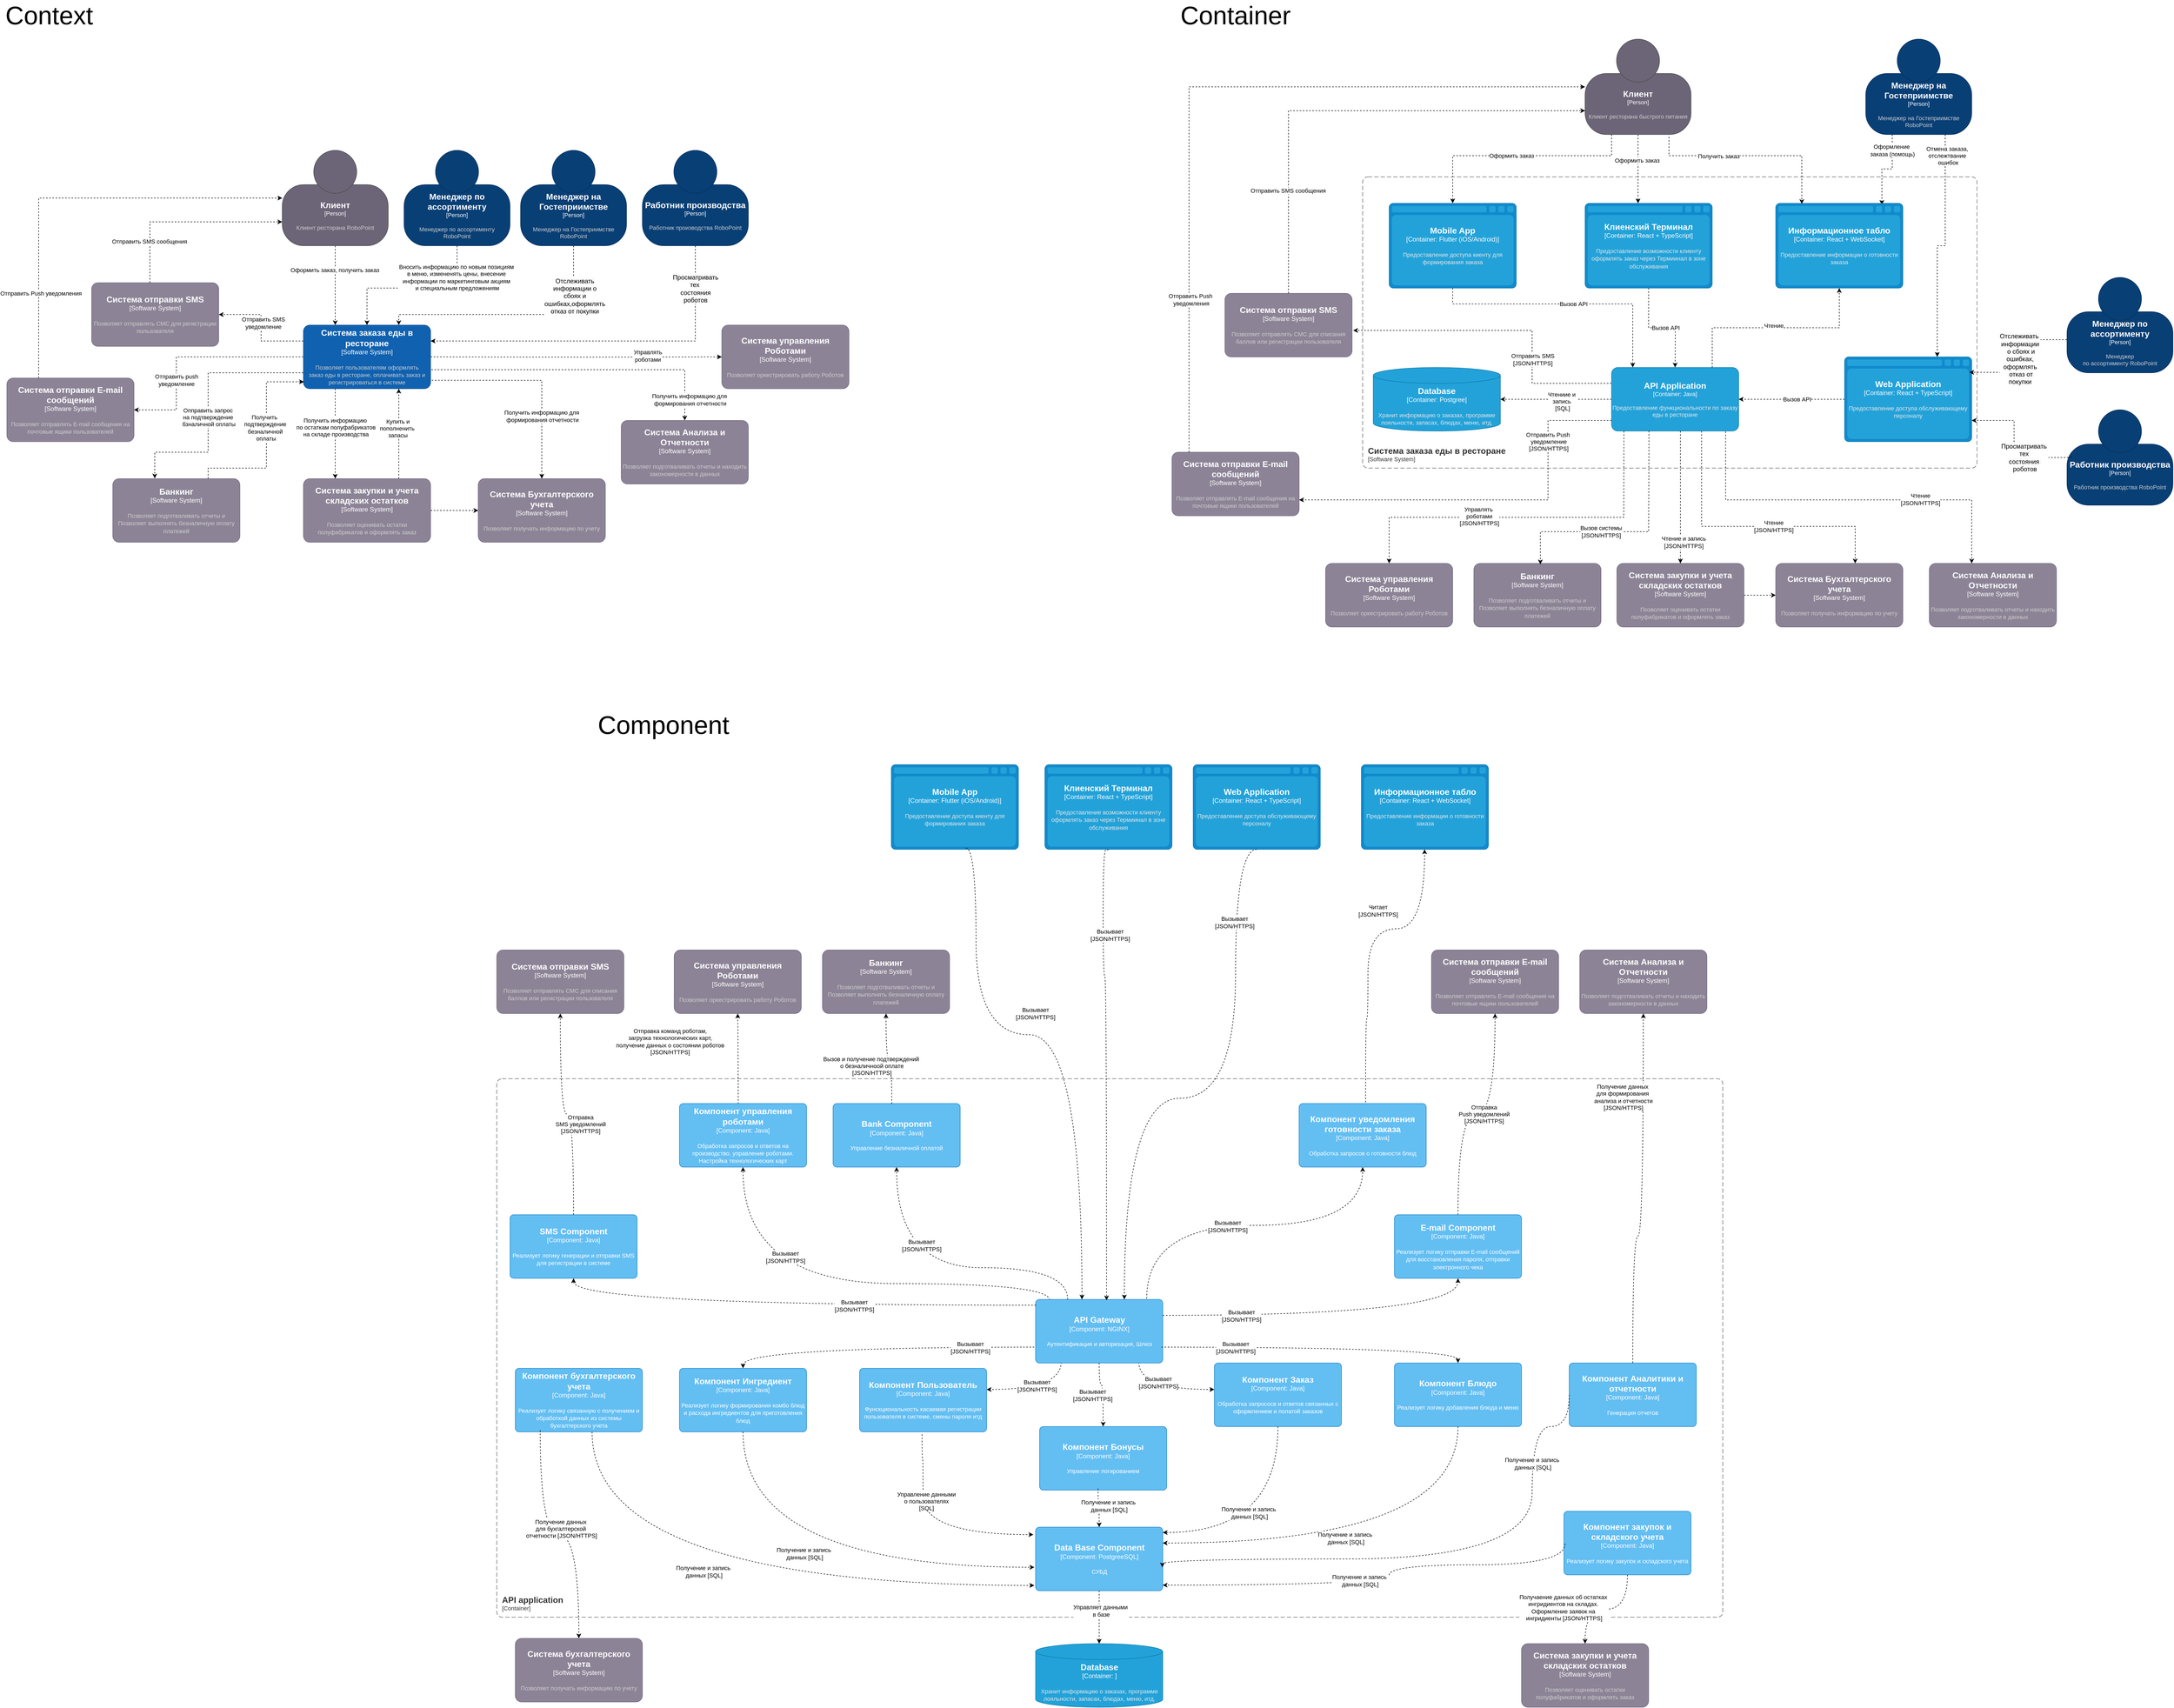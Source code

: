 <mxfile version="24.7.8">
  <diagram name="Страница — 1" id="HLeQc7XmcGrnXUezoJKz">
    <mxGraphModel dx="5656" dy="3444" grid="1" gridSize="10" guides="1" tooltips="1" connect="1" arrows="1" fold="1" page="1" pageScale="1" pageWidth="4681" pageHeight="3300" math="0" shadow="0">
      <root>
        <mxCell id="0" />
        <mxCell id="1" parent="0" />
        <mxCell id="IRXAJHkthz7CtOOuX2DL-3" style="edgeStyle=orthogonalEdgeStyle;rounded=0;orthogonalLoop=1;jettySize=auto;html=1;dashed=1;strokeWidth=1;entryX=0.25;entryY=0;entryDx=0;entryDy=0;entryPerimeter=0;" parent="1" source="IRXAJHkthz7CtOOuX2DL-26" target="IRXAJHkthz7CtOOuX2DL-2" edge="1">
          <mxGeometry relative="1" as="geometry" />
        </mxCell>
        <mxCell id="IRXAJHkthz7CtOOuX2DL-28" value="Оформить заказ, получить заказ" style="edgeLabel;html=1;align=center;verticalAlign=middle;resizable=0;points=[];" parent="IRXAJHkthz7CtOOuX2DL-3" vertex="1" connectable="0">
          <mxGeometry x="-0.393" y="-1" relative="1" as="geometry">
            <mxPoint as="offset" />
          </mxGeometry>
        </mxCell>
        <object placeholders="1" c4Name="Менеджер на Гостеприимстве" c4Type="Person" c4Description="Менеджер на Гостеприимстве &#xa;RoboPoint" label="&lt;font style=&quot;font-size: 16px&quot;&gt;&lt;b&gt;%c4Name%&lt;/b&gt;&lt;/font&gt;&lt;div&gt;[%c4Type%]&lt;/div&gt;&lt;br&gt;&lt;div&gt;&lt;font style=&quot;font-size: 11px&quot;&gt;&lt;font color=&quot;#cccccc&quot;&gt;%c4Description%&lt;/font&gt;&lt;/div&gt;" id="IRXAJHkthz7CtOOuX2DL-1">
          <mxCell style="html=1;fontSize=11;dashed=0;whiteSpace=wrap;fillColor=#083F75;strokeColor=#06315C;fontColor=#ffffff;shape=mxgraph.c4.person2;align=center;metaEdit=1;points=[[0.5,0,0],[1,0.5,0],[1,0.75,0],[0.75,1,0],[0.5,1,0],[0.25,1,0],[0,0.75,0],[0,0.5,0]];resizable=0;" parent="1" vertex="1">
            <mxGeometry x="1280" y="310" width="200" height="180" as="geometry" />
          </mxCell>
        </object>
        <mxCell id="IRXAJHkthz7CtOOuX2DL-14" style="edgeStyle=orthogonalEdgeStyle;rounded=0;orthogonalLoop=1;jettySize=auto;html=1;dashed=1;exitX=1.009;exitY=0.868;exitDx=0;exitDy=0;exitPerimeter=0;entryX=0.5;entryY=0;entryDx=0;entryDy=0;entryPerimeter=0;" parent="1" source="IRXAJHkthz7CtOOuX2DL-2" target="IRXAJHkthz7CtOOuX2DL-13" edge="1">
          <mxGeometry relative="1" as="geometry" />
        </mxCell>
        <mxCell id="Sxg6dIac8jWn2WS11GPH-3" value="Получить информацию для&amp;nbsp;&lt;div&gt;формирования отчетности&lt;/div&gt;" style="edgeLabel;html=1;align=center;verticalAlign=middle;resizable=0;points=[];" parent="IRXAJHkthz7CtOOuX2DL-14" vertex="1" connectable="0">
          <mxGeometry x="0.4" y="1" relative="1" as="geometry">
            <mxPoint as="offset" />
          </mxGeometry>
        </mxCell>
        <mxCell id="IRXAJHkthz7CtOOuX2DL-17" style="edgeStyle=orthogonalEdgeStyle;rounded=0;orthogonalLoop=1;jettySize=auto;html=1;dashed=1;exitX=1.006;exitY=0.701;exitDx=0;exitDy=0;exitPerimeter=0;" parent="1" source="IRXAJHkthz7CtOOuX2DL-2" target="IRXAJHkthz7CtOOuX2DL-16" edge="1">
          <mxGeometry relative="1" as="geometry" />
        </mxCell>
        <mxCell id="Sxg6dIac8jWn2WS11GPH-2" value="Получить информацию для&amp;nbsp;&lt;div&gt;формирования отчетности&lt;/div&gt;" style="edgeLabel;html=1;align=center;verticalAlign=middle;resizable=0;points=[];" parent="IRXAJHkthz7CtOOuX2DL-17" vertex="1" connectable="0">
          <mxGeometry x="0.753" y="2" relative="1" as="geometry">
            <mxPoint x="8" y="32" as="offset" />
          </mxGeometry>
        </mxCell>
        <mxCell id="IRXAJHkthz7CtOOuX2DL-20" style="edgeStyle=orthogonalEdgeStyle;rounded=0;orthogonalLoop=1;jettySize=auto;html=1;entryX=1;entryY=0.5;entryDx=0;entryDy=0;entryPerimeter=0;dashed=1;exitX=0;exitY=0.5;exitDx=0;exitDy=0;exitPerimeter=0;" parent="1" source="IRXAJHkthz7CtOOuX2DL-2" target="IRXAJHkthz7CtOOuX2DL-19" edge="1">
          <mxGeometry relative="1" as="geometry">
            <mxPoint x="860" y="700" as="sourcePoint" />
            <Array as="points">
              <mxPoint x="630" y="700" />
              <mxPoint x="630" y="800" />
            </Array>
          </mxGeometry>
        </mxCell>
        <mxCell id="Sxg6dIac8jWn2WS11GPH-4" value="Отправить push&lt;div&gt;уведомление&lt;/div&gt;" style="edgeLabel;html=1;align=center;verticalAlign=middle;resizable=0;points=[];" parent="IRXAJHkthz7CtOOuX2DL-20" vertex="1" connectable="0">
          <mxGeometry x="0.352" relative="1" as="geometry">
            <mxPoint as="offset" />
          </mxGeometry>
        </mxCell>
        <mxCell id="IRXAJHkthz7CtOOuX2DL-21" style="edgeStyle=orthogonalEdgeStyle;rounded=0;orthogonalLoop=1;jettySize=auto;html=1;exitX=0;exitY=0.25;exitDx=0;exitDy=0;exitPerimeter=0;entryX=1;entryY=0.5;entryDx=0;entryDy=0;entryPerimeter=0;dashed=1;" parent="1" source="IRXAJHkthz7CtOOuX2DL-2" target="IRXAJHkthz7CtOOuX2DL-18" edge="1">
          <mxGeometry relative="1" as="geometry" />
        </mxCell>
        <mxCell id="Sxg6dIac8jWn2WS11GPH-5" value="Отправить SMS&lt;div&gt;уведомление&lt;/div&gt;" style="edgeLabel;html=1;align=center;verticalAlign=middle;resizable=0;points=[];" parent="IRXAJHkthz7CtOOuX2DL-21" vertex="1" connectable="0">
          <mxGeometry x="0.086" y="-4" relative="1" as="geometry">
            <mxPoint as="offset" />
          </mxGeometry>
        </mxCell>
        <object placeholders="1" c4Name="Система заказа еды в ресторане" c4Type="Software System" c4Description="Позволяет пользователям оформлять &#xa; заказ еды в ресторане, оплачивать заказ и регистрироваться в системе" label="&lt;font style=&quot;font-size: 16px&quot;&gt;&lt;b&gt;%c4Name%&lt;/b&gt;&lt;/font&gt;&lt;div&gt;[%c4Type%]&lt;/div&gt;&lt;br&gt;&lt;div&gt;&lt;font style=&quot;font-size: 11px&quot;&gt;&lt;font color=&quot;#cccccc&quot;&gt;%c4Description%&lt;/font&gt;&lt;/div&gt;" id="IRXAJHkthz7CtOOuX2DL-2">
          <mxCell style="rounded=1;whiteSpace=wrap;html=1;labelBackgroundColor=none;fillColor=#1061B0;fontColor=#ffffff;align=center;arcSize=10;strokeColor=#0D5091;metaEdit=1;resizable=0;points=[[0.25,0,0],[0.5,0,0],[0.75,0,0],[1,0.25,0],[1,0.5,0],[1,0.75,0],[0.75,1,0],[0.5,1,0],[0.25,1,0],[0,0.75,0],[0,0.5,0],[0,0.25,0]];" parent="1" vertex="1">
            <mxGeometry x="870" y="640" width="240" height="120" as="geometry" />
          </mxCell>
        </object>
        <object placeholders="1" c4Name="Система закупки и учета складских остатков" c4Type="Software System" c4Description="Позволяет оценивать остатки полуфабрикатов и оформлять заказ " label="&lt;font style=&quot;font-size: 16px&quot;&gt;&lt;b&gt;%c4Name%&lt;/b&gt;&lt;/font&gt;&lt;div&gt;[%c4Type%]&lt;/div&gt;&lt;br&gt;&lt;div&gt;&lt;font style=&quot;font-size: 11px&quot;&gt;&lt;font color=&quot;#cccccc&quot;&gt;%c4Description%&lt;/font&gt;&lt;/div&gt;" id="IRXAJHkthz7CtOOuX2DL-6">
          <mxCell style="rounded=1;whiteSpace=wrap;html=1;labelBackgroundColor=none;fillColor=#8C8496;fontColor=#ffffff;align=center;arcSize=10;strokeColor=#736782;metaEdit=1;resizable=0;points=[[0.25,0,0],[0.5,0,0],[0.75,0,0],[1,0.25,0],[1,0.5,0],[1,0.75,0],[0.75,1,0],[0.5,1,0],[0.25,1,0],[0,0.75,0],[0,0.5,0],[0,0.25,0]];" parent="1" vertex="1">
            <mxGeometry x="870" y="930" width="240" height="120" as="geometry" />
          </mxCell>
        </object>
        <mxCell id="IRXAJHkthz7CtOOuX2DL-9" style="edgeStyle=orthogonalEdgeStyle;rounded=0;orthogonalLoop=1;jettySize=auto;html=1;entryX=0.25;entryY=0;entryDx=0;entryDy=0;entryPerimeter=0;exitX=0.25;exitY=1;exitDx=0;exitDy=0;exitPerimeter=0;dashed=1;" parent="1" source="IRXAJHkthz7CtOOuX2DL-2" target="IRXAJHkthz7CtOOuX2DL-6" edge="1">
          <mxGeometry relative="1" as="geometry" />
        </mxCell>
        <mxCell id="IRXAJHkthz7CtOOuX2DL-11" value="Получить информацию&amp;nbsp;&lt;div&gt;по остаткам полуфабрикатов&lt;/div&gt;&lt;div&gt;на складе производства&lt;/div&gt;" style="edgeLabel;html=1;align=center;verticalAlign=middle;resizable=0;points=[];" parent="IRXAJHkthz7CtOOuX2DL-9" vertex="1" connectable="0">
          <mxGeometry x="-0.141" y="1" relative="1" as="geometry">
            <mxPoint as="offset" />
          </mxGeometry>
        </mxCell>
        <mxCell id="IRXAJHkthz7CtOOuX2DL-10" style="edgeStyle=orthogonalEdgeStyle;rounded=0;orthogonalLoop=1;jettySize=auto;html=1;exitX=0.75;exitY=0;exitDx=0;exitDy=0;exitPerimeter=0;entryX=0.75;entryY=1;entryDx=0;entryDy=0;entryPerimeter=0;dashed=1;" parent="1" source="IRXAJHkthz7CtOOuX2DL-6" target="IRXAJHkthz7CtOOuX2DL-2" edge="1">
          <mxGeometry relative="1" as="geometry" />
        </mxCell>
        <mxCell id="IRXAJHkthz7CtOOuX2DL-12" value="Купить и&lt;br&gt;пополненить&amp;nbsp;&lt;br&gt;запасы" style="edgeLabel;html=1;align=center;verticalAlign=middle;resizable=0;points=[];" parent="IRXAJHkthz7CtOOuX2DL-10" vertex="1" connectable="0">
          <mxGeometry x="0.118" y="2" relative="1" as="geometry">
            <mxPoint as="offset" />
          </mxGeometry>
        </mxCell>
        <object placeholders="1" c4Name="Система Бухгалтерского учета" c4Type="Software System" c4Description="Позволяет получать информацию по учету" label="&lt;font style=&quot;font-size: 16px&quot;&gt;&lt;b&gt;%c4Name%&lt;/b&gt;&lt;/font&gt;&lt;div&gt;[%c4Type%]&lt;/div&gt;&lt;br&gt;&lt;div&gt;&lt;font style=&quot;font-size: 11px&quot;&gt;&lt;font color=&quot;#cccccc&quot;&gt;%c4Description%&lt;/font&gt;&lt;/div&gt;" id="IRXAJHkthz7CtOOuX2DL-13">
          <mxCell style="rounded=1;whiteSpace=wrap;html=1;labelBackgroundColor=none;fillColor=#8C8496;fontColor=#ffffff;align=center;arcSize=10;strokeColor=#736782;metaEdit=1;resizable=0;points=[[0.25,0,0],[0.5,0,0],[0.75,0,0],[1,0.25,0],[1,0.5,0],[1,0.75,0],[0.75,1,0],[0.5,1,0],[0.25,1,0],[0,0.75,0],[0,0.5,0],[0,0.25,0]];" parent="1" vertex="1">
            <mxGeometry x="1200" y="930" width="240" height="120" as="geometry" />
          </mxCell>
        </object>
        <mxCell id="IRXAJHkthz7CtOOuX2DL-15" style="edgeStyle=orthogonalEdgeStyle;rounded=0;orthogonalLoop=1;jettySize=auto;html=1;entryX=0;entryY=0.5;entryDx=0;entryDy=0;entryPerimeter=0;dashed=1;" parent="1" source="IRXAJHkthz7CtOOuX2DL-6" target="IRXAJHkthz7CtOOuX2DL-13" edge="1">
          <mxGeometry relative="1" as="geometry" />
        </mxCell>
        <object placeholders="1" c4Name="Система Анализа и Отчетности" c4Type="Software System" c4Description="Позволяет подготваливать отчеты и находить закономерности в данных" label="&lt;font style=&quot;font-size: 16px&quot;&gt;&lt;b&gt;%c4Name%&lt;/b&gt;&lt;/font&gt;&lt;div&gt;[%c4Type%]&lt;/div&gt;&lt;br&gt;&lt;div&gt;&lt;font style=&quot;font-size: 11px&quot;&gt;&lt;font color=&quot;#cccccc&quot;&gt;%c4Description%&lt;/font&gt;&lt;/div&gt;" id="IRXAJHkthz7CtOOuX2DL-16">
          <mxCell style="rounded=1;whiteSpace=wrap;html=1;labelBackgroundColor=none;fillColor=#8C8496;fontColor=#ffffff;align=center;arcSize=10;strokeColor=#736782;metaEdit=1;resizable=0;points=[[0.25,0,0],[0.5,0,0],[0.75,0,0],[1,0.25,0],[1,0.5,0],[1,0.75,0],[0.75,1,0],[0.5,1,0],[0.25,1,0],[0,0.75,0],[0,0.5,0],[0,0.25,0]];" parent="1" vertex="1">
            <mxGeometry x="1470" y="820" width="240" height="120" as="geometry" />
          </mxCell>
        </object>
        <object placeholders="1" c4Name="Система отправки SMS" c4Type="Software System" c4Description="Позволяет отправлять СМС для регистрации пользователя" label="&lt;font style=&quot;font-size: 16px&quot;&gt;&lt;b&gt;%c4Name%&lt;/b&gt;&lt;/font&gt;&lt;div&gt;[%c4Type%]&lt;/div&gt;&lt;br&gt;&lt;div&gt;&lt;font style=&quot;font-size: 11px&quot;&gt;&lt;font color=&quot;#cccccc&quot;&gt;%c4Description%&lt;/font&gt;&lt;/div&gt;" id="IRXAJHkthz7CtOOuX2DL-18">
          <mxCell style="rounded=1;whiteSpace=wrap;html=1;labelBackgroundColor=none;fillColor=#8C8496;fontColor=#ffffff;align=center;arcSize=10;strokeColor=#736782;metaEdit=1;resizable=0;points=[[0.25,0,0],[0.5,0,0],[0.75,0,0],[1,0.25,0],[1,0.5,0],[1,0.75,0],[0.75,1,0],[0.5,1,0],[0.25,1,0],[0,0.75,0],[0,0.5,0],[0,0.25,0]];" parent="1" vertex="1">
            <mxGeometry x="470" y="560" width="240" height="120" as="geometry" />
          </mxCell>
        </object>
        <object placeholders="1" c4Name="Система отправки E-mail сообщений" c4Type="Software System" c4Description="Позволяет отправлять E-mail сообщения на почтовые ящики пользователей" label="&lt;font style=&quot;font-size: 16px&quot;&gt;&lt;b&gt;%c4Name%&lt;/b&gt;&lt;/font&gt;&lt;div&gt;[%c4Type%]&lt;/div&gt;&lt;br&gt;&lt;div&gt;&lt;font style=&quot;font-size: 11px&quot;&gt;&lt;font color=&quot;#cccccc&quot;&gt;%c4Description%&lt;/font&gt;&lt;/div&gt;" id="IRXAJHkthz7CtOOuX2DL-19">
          <mxCell style="rounded=1;whiteSpace=wrap;html=1;labelBackgroundColor=none;fillColor=#8C8496;fontColor=#ffffff;align=center;arcSize=10;strokeColor=#736782;metaEdit=1;resizable=0;points=[[0.25,0,0],[0.5,0,0],[0.75,0,0],[1,0.25,0],[1,0.5,0],[1,0.75,0],[0.75,1,0],[0.5,1,0],[0.25,1,0],[0,0.75,0],[0,0.5,0],[0,0.25,0]];" parent="1" vertex="1">
            <mxGeometry x="310" y="740" width="240" height="120" as="geometry" />
          </mxCell>
        </object>
        <mxCell id="IRXAJHkthz7CtOOuX2DL-22" style="edgeStyle=orthogonalEdgeStyle;rounded=0;orthogonalLoop=1;jettySize=auto;html=1;entryX=0;entryY=0.75;entryDx=0;entryDy=0;entryPerimeter=0;dashed=1;" parent="1" source="IRXAJHkthz7CtOOuX2DL-18" target="IRXAJHkthz7CtOOuX2DL-26" edge="1">
          <mxGeometry relative="1" as="geometry">
            <Array as="points">
              <mxPoint x="580" y="445" />
            </Array>
          </mxGeometry>
        </mxCell>
        <mxCell id="IRXAJHkthz7CtOOuX2DL-25" value="Отправить SMS сообщения" style="edgeLabel;html=1;align=center;verticalAlign=middle;resizable=0;points=[];" parent="IRXAJHkthz7CtOOuX2DL-22" vertex="1" connectable="0">
          <mxGeometry x="-0.571" y="1" relative="1" as="geometry">
            <mxPoint as="offset" />
          </mxGeometry>
        </mxCell>
        <mxCell id="IRXAJHkthz7CtOOuX2DL-23" style="edgeStyle=orthogonalEdgeStyle;rounded=0;orthogonalLoop=1;jettySize=auto;html=1;entryX=0;entryY=0.5;entryDx=0;entryDy=0;entryPerimeter=0;dashed=1;exitX=0.25;exitY=0;exitDx=0;exitDy=0;exitPerimeter=0;" parent="1" source="IRXAJHkthz7CtOOuX2DL-19" target="IRXAJHkthz7CtOOuX2DL-26" edge="1">
          <mxGeometry relative="1" as="geometry">
            <Array as="points">
              <mxPoint x="370" y="400" />
            </Array>
          </mxGeometry>
        </mxCell>
        <mxCell id="IRXAJHkthz7CtOOuX2DL-24" value="Отправить Push уведомления" style="edgeLabel;html=1;align=center;verticalAlign=middle;resizable=0;points=[];" parent="IRXAJHkthz7CtOOuX2DL-23" vertex="1" connectable="0">
          <mxGeometry x="-0.599" y="-4" relative="1" as="geometry">
            <mxPoint as="offset" />
          </mxGeometry>
        </mxCell>
        <mxCell id="IRXAJHkthz7CtOOuX2DL-27" value="" style="edgeStyle=orthogonalEdgeStyle;rounded=0;orthogonalLoop=1;jettySize=auto;html=1;dashed=1;strokeWidth=1;entryX=0.75;entryY=0;entryDx=0;entryDy=0;entryPerimeter=0;exitX=0.5;exitY=1;exitDx=0;exitDy=0;exitPerimeter=0;" parent="1" source="IRXAJHkthz7CtOOuX2DL-1" target="IRXAJHkthz7CtOOuX2DL-2" edge="1">
          <mxGeometry relative="1" as="geometry">
            <mxPoint x="1260" y="410" as="sourcePoint" />
            <mxPoint x="990" y="640" as="targetPoint" />
            <Array as="points">
              <mxPoint x="1380" y="620" />
              <mxPoint x="1050" y="620" />
            </Array>
          </mxGeometry>
        </mxCell>
        <mxCell id="IRXAJHkthz7CtOOuX2DL-29" value="&lt;span style=&quot;font-size: 12px; text-wrap: wrap; background-color: rgb(251, 251, 251);&quot;&gt;Отслеживать информации о сбоях и ошибках,о&lt;/span&gt;&lt;span style=&quot;font-size: 12px; text-wrap: wrap; background-color: rgb(251, 251, 251);&quot;&gt;формлять отказ от покупки&lt;/span&gt;" style="edgeLabel;html=1;align=center;verticalAlign=middle;resizable=0;points=[];" parent="IRXAJHkthz7CtOOuX2DL-27" vertex="1" connectable="0">
          <mxGeometry x="-0.606" y="2" relative="1" as="geometry">
            <mxPoint as="offset" />
          </mxGeometry>
        </mxCell>
        <object placeholders="1" c4Name="Клиент" c4Type="Person" c4Description="Клиент ресторана RoboPoint" label="&lt;font style=&quot;font-size: 16px&quot;&gt;&lt;b&gt;%c4Name%&lt;/b&gt;&lt;/font&gt;&lt;div&gt;[%c4Type%]&lt;/div&gt;&lt;br&gt;&lt;div&gt;&lt;font style=&quot;font-size: 11px&quot;&gt;&lt;font color=&quot;#cccccc&quot;&gt;%c4Description%&lt;/font&gt;&lt;/div&gt;" id="IRXAJHkthz7CtOOuX2DL-26">
          <mxCell style="html=1;fontSize=11;dashed=0;whiteSpace=wrap;fillColor=#6C6477;strokeColor=#4D4D4D;fontColor=#ffffff;shape=mxgraph.c4.person2;align=center;metaEdit=1;points=[[0.5,0,0],[1,0.5,0],[1,0.75,0],[0.75,1,0],[0.5,1,0],[0.25,1,0],[0,0.75,0],[0,0.5,0]];resizable=0;" parent="1" vertex="1">
            <mxGeometry x="830" y="310" width="200" height="180" as="geometry" />
          </mxCell>
        </object>
        <object placeholders="1" c4Name="Работник производства" c4Type="Person" c4Description="Работник производства RoboPoint" label="&lt;font style=&quot;font-size: 16px&quot;&gt;&lt;b&gt;%c4Name%&lt;/b&gt;&lt;/font&gt;&lt;div&gt;[%c4Type%]&lt;/div&gt;&lt;br&gt;&lt;div&gt;&lt;font style=&quot;font-size: 11px&quot;&gt;&lt;font color=&quot;#cccccc&quot;&gt;%c4Description%&lt;/font&gt;&lt;/div&gt;" id="IRXAJHkthz7CtOOuX2DL-30">
          <mxCell style="html=1;fontSize=11;dashed=0;whiteSpace=wrap;fillColor=#083F75;strokeColor=#06315C;fontColor=#ffffff;shape=mxgraph.c4.person2;align=center;metaEdit=1;points=[[0.5,0,0],[1,0.5,0],[1,0.75,0],[0.75,1,0],[0.5,1,0],[0.25,1,0],[0,0.75,0],[0,0.5,0]];resizable=0;" parent="1" vertex="1">
            <mxGeometry x="1510" y="310" width="200" height="180" as="geometry" />
          </mxCell>
        </object>
        <mxCell id="IRXAJHkthz7CtOOuX2DL-31" style="edgeStyle=orthogonalEdgeStyle;rounded=0;orthogonalLoop=1;jettySize=auto;html=1;entryX=1;entryY=0.25;entryDx=0;entryDy=0;entryPerimeter=0;dashed=1;exitX=0.5;exitY=1;exitDx=0;exitDy=0;exitPerimeter=0;" parent="1" source="IRXAJHkthz7CtOOuX2DL-30" target="IRXAJHkthz7CtOOuX2DL-2" edge="1">
          <mxGeometry relative="1" as="geometry">
            <Array as="points">
              <mxPoint x="1610" y="670" />
            </Array>
          </mxGeometry>
        </mxCell>
        <mxCell id="IRXAJHkthz7CtOOuX2DL-32" value="&lt;span style=&quot;font-size: 12px; text-wrap: wrap; background-color: rgb(251, 251, 251);&quot;&gt;Просматривать тех&amp;nbsp;&lt;/span&gt;&lt;div&gt;&lt;span style=&quot;font-size: 12px; text-wrap: wrap; background-color: rgb(251, 251, 251);&quot;&gt;состояния роботов&lt;/span&gt;&lt;/div&gt;" style="edgeLabel;html=1;align=center;verticalAlign=middle;resizable=0;points=[];" parent="IRXAJHkthz7CtOOuX2DL-31" vertex="1" connectable="0">
          <mxGeometry x="-0.554" y="3" relative="1" as="geometry">
            <mxPoint x="-3" y="-71" as="offset" />
          </mxGeometry>
        </mxCell>
        <object placeholders="1" c4Name="Менеджер по ассортименту" c4Type="Person" c4Description="Менеджер по ассортименту &#xa;RoboPoint" label="&lt;font style=&quot;font-size: 16px&quot;&gt;&lt;b&gt;%c4Name%&lt;/b&gt;&lt;/font&gt;&lt;div&gt;[%c4Type%]&lt;/div&gt;&lt;br&gt;&lt;div&gt;&lt;font style=&quot;font-size: 11px&quot;&gt;&lt;font color=&quot;#cccccc&quot;&gt;%c4Description%&lt;/font&gt;&lt;/div&gt;" id="IRXAJHkthz7CtOOuX2DL-33">
          <mxCell style="html=1;fontSize=11;dashed=0;whiteSpace=wrap;fillColor=#083F75;strokeColor=#06315C;fontColor=#ffffff;shape=mxgraph.c4.person2;align=center;metaEdit=1;points=[[0.5,0,0],[1,0.5,0],[1,0.75,0],[0.75,1,0],[0.5,1,0],[0.25,1,0],[0,0.75,0],[0,0.5,0]];resizable=0;" parent="1" vertex="1">
            <mxGeometry x="1060" y="310" width="200" height="180" as="geometry" />
          </mxCell>
        </object>
        <mxCell id="IRXAJHkthz7CtOOuX2DL-34" style="edgeStyle=orthogonalEdgeStyle;rounded=0;orthogonalLoop=1;jettySize=auto;html=1;entryX=0.5;entryY=0;entryDx=0;entryDy=0;entryPerimeter=0;dashed=1;exitX=0.5;exitY=1;exitDx=0;exitDy=0;exitPerimeter=0;" parent="1" source="IRXAJHkthz7CtOOuX2DL-33" target="IRXAJHkthz7CtOOuX2DL-2" edge="1">
          <mxGeometry relative="1" as="geometry">
            <Array as="points">
              <mxPoint x="1160" y="570" />
              <mxPoint x="990" y="570" />
            </Array>
          </mxGeometry>
        </mxCell>
        <mxCell id="Sxg6dIac8jWn2WS11GPH-1" value="Вносить информацию по новым позициям&amp;nbsp;&lt;div&gt;в меню, измененять цены, внесение&amp;nbsp;&lt;/div&gt;&lt;div&gt;информации по маркетинговым акциям&amp;nbsp;&lt;/div&gt;&lt;div&gt;и специальным предложениям&lt;/div&gt;" style="edgeLabel;html=1;align=center;verticalAlign=middle;resizable=0;points=[];" parent="IRXAJHkthz7CtOOuX2DL-34" vertex="1" connectable="0">
          <mxGeometry x="-0.844" y="1" relative="1" as="geometry">
            <mxPoint x="-1" y="35" as="offset" />
          </mxGeometry>
        </mxCell>
        <object placeholders="1" c4Name="Банкинг" c4Type="Software System" c4Description="Позволяет подготваливать отчеты и Позволяет выполнять безналичную оплату платежей" label="&lt;font style=&quot;font-size: 16px&quot;&gt;&lt;b&gt;%c4Name%&lt;/b&gt;&lt;/font&gt;&lt;div&gt;[%c4Type%]&lt;/div&gt;&lt;br&gt;&lt;div&gt;&lt;font style=&quot;font-size: 11px&quot;&gt;&lt;font color=&quot;#cccccc&quot;&gt;%c4Description%&lt;/font&gt;&lt;/div&gt;" id="IRXAJHkthz7CtOOuX2DL-35">
          <mxCell style="rounded=1;whiteSpace=wrap;html=1;labelBackgroundColor=none;fillColor=#8C8496;fontColor=#ffffff;align=center;arcSize=10;strokeColor=#736782;metaEdit=1;resizable=0;points=[[0.25,0,0],[0.5,0,0],[0.75,0,0],[1,0.25,0],[1,0.5,0],[1,0.75,0],[0.75,1,0],[0.5,1,0],[0.25,1,0],[0,0.75,0],[0,0.5,0],[0,0.25,0]];" parent="1" vertex="1">
            <mxGeometry x="510" y="930" width="240" height="120" as="geometry" />
          </mxCell>
        </object>
        <mxCell id="IRXAJHkthz7CtOOuX2DL-38" style="edgeStyle=orthogonalEdgeStyle;rounded=0;orthogonalLoop=1;jettySize=auto;html=1;exitX=0;exitY=0.75;exitDx=0;exitDy=0;exitPerimeter=0;dashed=1;entryX=0.33;entryY=-0.005;entryDx=0;entryDy=0;entryPerimeter=0;" parent="1" source="IRXAJHkthz7CtOOuX2DL-2" target="IRXAJHkthz7CtOOuX2DL-35" edge="1">
          <mxGeometry relative="1" as="geometry">
            <Array as="points">
              <mxPoint x="690" y="730" />
              <mxPoint x="690" y="880" />
              <mxPoint x="589" y="880" />
            </Array>
            <mxPoint x="590" y="920" as="targetPoint" />
          </mxGeometry>
        </mxCell>
        <mxCell id="Sxg6dIac8jWn2WS11GPH-10" value="Опправить запрос&amp;nbsp;&lt;div&gt;на подтверждение&amp;nbsp;&lt;/div&gt;&lt;div&gt;бзналичной оплаты&lt;/div&gt;" style="edgeLabel;html=1;align=center;verticalAlign=middle;resizable=0;points=[];" parent="IRXAJHkthz7CtOOuX2DL-38" vertex="1" connectable="0">
          <mxGeometry x="0.1" y="1" relative="1" as="geometry">
            <mxPoint as="offset" />
          </mxGeometry>
        </mxCell>
        <mxCell id="Sxg6dIac8jWn2WS11GPH-98" style="edgeStyle=orthogonalEdgeStyle;rounded=0;orthogonalLoop=1;jettySize=auto;html=1;entryX=0.729;entryY=0;entryDx=0;entryDy=0;entryPerimeter=0;dashed=1;exitX=0.75;exitY=1;exitDx=0;exitDy=0;exitPerimeter=0;" parent="1" source="Sxg6dIac8jWn2WS11GPH-13" target="Sxg6dIac8jWn2WS11GPH-51" edge="1">
          <mxGeometry relative="1" as="geometry">
            <mxPoint x="3885.03" y="320.0" as="sourcePoint" />
            <mxPoint x="3945.75" y="743.04" as="targetPoint" />
            <Array as="points" />
          </mxGeometry>
        </mxCell>
        <mxCell id="Sxg6dIac8jWn2WS11GPH-100" value="Отмена заказа,&amp;nbsp;&lt;div&gt;отслежтвание&amp;nbsp;&lt;/div&gt;&lt;div&gt;ошибок&lt;/div&gt;" style="edgeLabel;html=1;align=center;verticalAlign=middle;resizable=0;points=[];" parent="Sxg6dIac8jWn2WS11GPH-98" vertex="1" connectable="0">
          <mxGeometry x="-0.7" y="-3" relative="1" as="geometry">
            <mxPoint x="8" y="-26" as="offset" />
          </mxGeometry>
        </mxCell>
        <mxCell id="Sxg6dIac8jWn2WS11GPH-99" style="edgeStyle=orthogonalEdgeStyle;rounded=0;orthogonalLoop=1;jettySize=auto;html=1;entryX=0.835;entryY=0.018;entryDx=0;entryDy=0;entryPerimeter=0;exitX=0.25;exitY=1;exitDx=0;exitDy=0;exitPerimeter=0;dashed=1;" parent="1" source="Sxg6dIac8jWn2WS11GPH-13" target="lY5-z8mpxp5YjjzFkEH5-36" edge="1">
          <mxGeometry relative="1" as="geometry">
            <mxPoint x="3850" y="440" as="targetPoint" />
          </mxGeometry>
        </mxCell>
        <mxCell id="Sxg6dIac8jWn2WS11GPH-101" value="Оформление&amp;nbsp;&lt;div&gt;заказа (помощь)&lt;/div&gt;" style="edgeLabel;html=1;align=center;verticalAlign=middle;resizable=0;points=[];" parent="Sxg6dIac8jWn2WS11GPH-99" vertex="1" connectable="0">
          <mxGeometry x="-0.606" relative="1" as="geometry">
            <mxPoint as="offset" />
          </mxGeometry>
        </mxCell>
        <object placeholders="1" c4Name="Менеджер на Гостеприимстве" c4Type="Person" c4Description="Менеджер на Гостеприимстве RoboPoint" label="&lt;font style=&quot;font-size: 16px&quot;&gt;&lt;b&gt;%c4Name%&lt;/b&gt;&lt;/font&gt;&lt;div&gt;[%c4Type%]&lt;/div&gt;&lt;br&gt;&lt;div&gt;&lt;font style=&quot;font-size: 11px&quot;&gt;&lt;font color=&quot;#cccccc&quot;&gt;%c4Description%&lt;/font&gt;&lt;/div&gt;" id="Sxg6dIac8jWn2WS11GPH-13">
          <mxCell style="html=1;fontSize=11;dashed=0;whiteSpace=wrap;fillColor=#083F75;strokeColor=#06315C;fontColor=#ffffff;shape=mxgraph.c4.person2;align=center;metaEdit=1;points=[[0.5,0,0],[1,0.5,0],[1,0.75,0],[0.75,1,0],[0.5,1,0],[0.25,1,0],[0,0.75,0],[0,0.5,0]];resizable=0;" parent="1" vertex="1">
            <mxGeometry x="3820" y="100" width="200" height="180" as="geometry" />
          </mxCell>
        </object>
        <object placeholders="1" c4Name="Система закупки и учета складских остатков" c4Type="Software System" c4Description="Позволяет оценивать остатки полуфабрикатов и оформлять заказ " label="&lt;font style=&quot;font-size: 16px&quot;&gt;&lt;b&gt;%c4Name%&lt;/b&gt;&lt;/font&gt;&lt;div&gt;[%c4Type%]&lt;/div&gt;&lt;br&gt;&lt;div&gt;&lt;font style=&quot;font-size: 11px&quot;&gt;&lt;font color=&quot;#cccccc&quot;&gt;%c4Description%&lt;/font&gt;&lt;/div&gt;" id="Sxg6dIac8jWn2WS11GPH-23">
          <mxCell style="rounded=1;whiteSpace=wrap;html=1;labelBackgroundColor=none;fillColor=#8C8496;fontColor=#ffffff;align=center;arcSize=10;strokeColor=#736782;metaEdit=1;resizable=0;points=[[0.25,0,0],[0.5,0,0],[0.75,0,0],[1,0.25,0],[1,0.5,0],[1,0.75,0],[0.75,1,0],[0.5,1,0],[0.25,1,0],[0,0.75,0],[0,0.5,0],[0,0.25,0]];" parent="1" vertex="1">
            <mxGeometry x="3350" y="1090" width="240" height="120" as="geometry" />
          </mxCell>
        </object>
        <object placeholders="1" c4Name="Система Бухгалтерского учета" c4Type="Software System" c4Description="Позволяет получать информацию по учету" label="&lt;font style=&quot;font-size: 16px&quot;&gt;&lt;b&gt;%c4Name%&lt;/b&gt;&lt;/font&gt;&lt;div&gt;[%c4Type%]&lt;/div&gt;&lt;br&gt;&lt;div&gt;&lt;font style=&quot;font-size: 11px&quot;&gt;&lt;font color=&quot;#cccccc&quot;&gt;%c4Description%&lt;/font&gt;&lt;/div&gt;" id="Sxg6dIac8jWn2WS11GPH-28">
          <mxCell style="rounded=1;whiteSpace=wrap;html=1;labelBackgroundColor=none;fillColor=#8C8496;fontColor=#ffffff;align=center;arcSize=10;strokeColor=#736782;metaEdit=1;resizable=0;points=[[0.25,0,0],[0.5,0,0],[0.75,0,0],[1,0.25,0],[1,0.5,0],[1,0.75,0],[0.75,1,0],[0.5,1,0],[0.25,1,0],[0,0.75,0],[0,0.5,0],[0,0.25,0]];" parent="1" vertex="1">
            <mxGeometry x="3650" y="1090" width="240" height="120" as="geometry" />
          </mxCell>
        </object>
        <mxCell id="Sxg6dIac8jWn2WS11GPH-29" style="edgeStyle=orthogonalEdgeStyle;rounded=0;orthogonalLoop=1;jettySize=auto;html=1;entryX=0;entryY=0.5;entryDx=0;entryDy=0;entryPerimeter=0;dashed=1;" parent="1" source="Sxg6dIac8jWn2WS11GPH-23" target="Sxg6dIac8jWn2WS11GPH-28" edge="1">
          <mxGeometry relative="1" as="geometry" />
        </mxCell>
        <object placeholders="1" c4Name="Система Анализа и Отчетности" c4Type="Software System" c4Description="Позволяет подготваливать отчеты и находить закономерности в данных" label="&lt;font style=&quot;font-size: 16px&quot;&gt;&lt;b&gt;%c4Name%&lt;/b&gt;&lt;/font&gt;&lt;div&gt;[%c4Type%]&lt;/div&gt;&lt;br&gt;&lt;div&gt;&lt;font style=&quot;font-size: 11px&quot;&gt;&lt;font color=&quot;#cccccc&quot;&gt;%c4Description%&lt;/font&gt;&lt;/div&gt;" id="Sxg6dIac8jWn2WS11GPH-30">
          <mxCell style="rounded=1;whiteSpace=wrap;html=1;labelBackgroundColor=none;fillColor=#8C8496;fontColor=#ffffff;align=center;arcSize=10;strokeColor=#736782;metaEdit=1;resizable=0;points=[[0.25,0,0],[0.5,0,0],[0.75,0,0],[1,0.25,0],[1,0.5,0],[1,0.75,0],[0.75,1,0],[0.5,1,0],[0.25,1,0],[0,0.75,0],[0,0.5,0],[0,0.25,0]];" parent="1" vertex="1">
            <mxGeometry x="3940" y="1090" width="240" height="120" as="geometry" />
          </mxCell>
        </object>
        <object placeholders="1" c4Name="Система отправки SMS" c4Type="Software System" c4Description="Позволяет отправлять СМС для списания баллов или регистрации пользователя" label="&lt;font style=&quot;font-size: 16px&quot;&gt;&lt;b&gt;%c4Name%&lt;/b&gt;&lt;/font&gt;&lt;div&gt;[%c4Type%]&lt;/div&gt;&lt;br&gt;&lt;div&gt;&lt;font style=&quot;font-size: 11px&quot;&gt;&lt;font color=&quot;#cccccc&quot;&gt;%c4Description%&lt;/font&gt;&lt;/div&gt;" id="Sxg6dIac8jWn2WS11GPH-31">
          <mxCell style="rounded=1;whiteSpace=wrap;html=1;labelBackgroundColor=none;fillColor=#8C8496;fontColor=#ffffff;align=center;arcSize=10;strokeColor=#736782;metaEdit=1;resizable=0;points=[[0.25,0,0],[0.5,0,0],[0.75,0,0],[1,0.25,0],[1,0.5,0],[1,0.75,0],[0.75,1,0],[0.5,1,0],[0.25,1,0],[0,0.75,0],[0,0.5,0],[0,0.25,0]];" parent="1" vertex="1">
            <mxGeometry x="2610" y="580" width="240" height="120" as="geometry" />
          </mxCell>
        </object>
        <object placeholders="1" c4Name="Система отправки E-mail сообщений" c4Type="Software System" c4Description="Позволяет отправлять E-mail сообщения на почтовые ящики пользователей" label="&lt;font style=&quot;font-size: 16px&quot;&gt;&lt;b&gt;%c4Name%&lt;/b&gt;&lt;/font&gt;&lt;div&gt;[%c4Type%]&lt;/div&gt;&lt;br&gt;&lt;div&gt;&lt;font style=&quot;font-size: 11px&quot;&gt;&lt;font color=&quot;#cccccc&quot;&gt;%c4Description%&lt;/font&gt;&lt;/div&gt;" id="Sxg6dIac8jWn2WS11GPH-32">
          <mxCell style="rounded=1;whiteSpace=wrap;html=1;labelBackgroundColor=none;fillColor=#8C8496;fontColor=#ffffff;align=center;arcSize=10;strokeColor=#736782;metaEdit=1;resizable=0;points=[[0.25,0,0],[0.5,0,0],[0.75,0,0],[1,0.25,0],[1,0.5,0],[1,0.75,0],[0.75,1,0],[0.5,1,0],[0.25,1,0],[0,0.75,0],[0,0.5,0],[0,0.25,0]];" parent="1" vertex="1">
            <mxGeometry x="2510" y="880" width="240" height="120" as="geometry" />
          </mxCell>
        </object>
        <mxCell id="Sxg6dIac8jWn2WS11GPH-33" style="edgeStyle=orthogonalEdgeStyle;rounded=0;orthogonalLoop=1;jettySize=auto;html=1;entryX=0;entryY=0.75;entryDx=0;entryDy=0;entryPerimeter=0;dashed=1;exitX=0.5;exitY=0;exitDx=0;exitDy=0;exitPerimeter=0;" parent="1" source="Sxg6dIac8jWn2WS11GPH-31" target="Sxg6dIac8jWn2WS11GPH-39" edge="1">
          <mxGeometry relative="1" as="geometry">
            <Array as="points">
              <mxPoint x="2730" y="235" />
            </Array>
          </mxGeometry>
        </mxCell>
        <mxCell id="Sxg6dIac8jWn2WS11GPH-34" value="Отправить SMS сообщения" style="edgeLabel;html=1;align=center;verticalAlign=middle;resizable=0;points=[];" parent="Sxg6dIac8jWn2WS11GPH-33" vertex="1" connectable="0">
          <mxGeometry x="-0.571" y="1" relative="1" as="geometry">
            <mxPoint as="offset" />
          </mxGeometry>
        </mxCell>
        <mxCell id="Sxg6dIac8jWn2WS11GPH-35" style="edgeStyle=orthogonalEdgeStyle;rounded=0;orthogonalLoop=1;jettySize=auto;html=1;entryX=0;entryY=0.5;entryDx=0;entryDy=0;entryPerimeter=0;dashed=1;exitX=0.134;exitY=-0.002;exitDx=0;exitDy=0;exitPerimeter=0;" parent="1" source="Sxg6dIac8jWn2WS11GPH-32" target="Sxg6dIac8jWn2WS11GPH-39" edge="1">
          <mxGeometry relative="1" as="geometry">
            <Array as="points">
              <mxPoint x="2542" y="190" />
            </Array>
            <mxPoint x="2440" y="940" as="sourcePoint" />
          </mxGeometry>
        </mxCell>
        <mxCell id="Sxg6dIac8jWn2WS11GPH-36" value="Отправить Push&amp;nbsp;&lt;div&gt;уведомления&lt;/div&gt;" style="edgeLabel;html=1;align=center;verticalAlign=middle;resizable=0;points=[];" parent="Sxg6dIac8jWn2WS11GPH-35" vertex="1" connectable="0">
          <mxGeometry x="-0.599" y="-4" relative="1" as="geometry">
            <mxPoint as="offset" />
          </mxGeometry>
        </mxCell>
        <mxCell id="Sxg6dIac8jWn2WS11GPH-87" style="edgeStyle=orthogonalEdgeStyle;rounded=0;orthogonalLoop=1;jettySize=auto;html=1;entryX=0.5;entryY=0;entryDx=0;entryDy=0;entryPerimeter=0;exitX=0.25;exitY=1;exitDx=0;exitDy=0;exitPerimeter=0;dashed=1;" parent="1" source="Sxg6dIac8jWn2WS11GPH-39" target="lY5-z8mpxp5YjjzFkEH5-35" edge="1">
          <mxGeometry relative="1" as="geometry">
            <Array as="points">
              <mxPoint x="3340" y="320" />
              <mxPoint x="3040" y="320" />
            </Array>
            <mxPoint x="2960.0" y="440.0" as="targetPoint" />
          </mxGeometry>
        </mxCell>
        <mxCell id="Sxg6dIac8jWn2WS11GPH-89" value="Оформить заказ" style="edgeLabel;html=1;align=center;verticalAlign=middle;resizable=0;points=[];" parent="Sxg6dIac8jWn2WS11GPH-87" vertex="1" connectable="0">
          <mxGeometry x="0.068" relative="1" as="geometry">
            <mxPoint as="offset" />
          </mxGeometry>
        </mxCell>
        <mxCell id="Sxg6dIac8jWn2WS11GPH-88" style="edgeStyle=orthogonalEdgeStyle;rounded=0;orthogonalLoop=1;jettySize=auto;html=1;exitX=0.5;exitY=1;exitDx=0;exitDy=0;exitPerimeter=0;dashed=1;" parent="1" source="Sxg6dIac8jWn2WS11GPH-39" edge="1">
          <mxGeometry relative="1" as="geometry">
            <Array as="points" />
            <mxPoint x="3340.0" y="290" as="sourcePoint" />
            <mxPoint x="3390" y="410" as="targetPoint" />
          </mxGeometry>
        </mxCell>
        <mxCell id="Sxg6dIac8jWn2WS11GPH-92" value="Оформить заказ" style="edgeLabel;html=1;align=center;verticalAlign=middle;resizable=0;points=[];" parent="Sxg6dIac8jWn2WS11GPH-88" vertex="1" connectable="0">
          <mxGeometry x="-0.256" y="-2" relative="1" as="geometry">
            <mxPoint as="offset" />
          </mxGeometry>
        </mxCell>
        <object placeholders="1" c4Name="Клиент" c4Type="Person" c4Description="Клиент ресторана быстрого питания" label="&lt;font style=&quot;font-size: 16px&quot;&gt;&lt;b&gt;%c4Name%&lt;/b&gt;&lt;/font&gt;&lt;div&gt;[%c4Type%]&lt;/div&gt;&lt;br&gt;&lt;div&gt;&lt;font style=&quot;font-size: 11px&quot;&gt;&lt;font color=&quot;#cccccc&quot;&gt;%c4Description%&lt;/font&gt;&lt;/div&gt;" id="Sxg6dIac8jWn2WS11GPH-39">
          <mxCell style="html=1;fontSize=11;dashed=0;whiteSpace=wrap;fillColor=#6C6477;strokeColor=#4D4D4D;fontColor=#ffffff;shape=mxgraph.c4.person2;align=center;metaEdit=1;points=[[0.5,0,0],[1,0.5,0],[1,0.75,0],[0.75,1,0],[0.5,1,0],[0.25,1,0],[0,0.75,0],[0,0.5,0]];resizable=0;" parent="1" vertex="1">
            <mxGeometry x="3290" y="100" width="200" height="180" as="geometry" />
          </mxCell>
        </object>
        <object placeholders="1" c4Name="Работник производства" c4Type="Person" c4Description="Работник производства RoboPoint" label="&lt;font style=&quot;font-size: 16px&quot;&gt;&lt;b&gt;%c4Name%&lt;/b&gt;&lt;/font&gt;&lt;div&gt;[%c4Type%]&lt;/div&gt;&lt;br&gt;&lt;div&gt;&lt;font style=&quot;font-size: 11px&quot;&gt;&lt;font color=&quot;#cccccc&quot;&gt;%c4Description%&lt;/font&gt;&lt;/div&gt;" id="Sxg6dIac8jWn2WS11GPH-40">
          <mxCell style="html=1;fontSize=11;dashed=0;whiteSpace=wrap;fillColor=#083F75;strokeColor=#06315C;fontColor=#ffffff;shape=mxgraph.c4.person2;align=center;metaEdit=1;points=[[0.5,0,0],[1,0.5,0],[1,0.75,0],[0.75,1,0],[0.5,1,0],[0.25,1,0],[0,0.75,0],[0,0.5,0]];resizable=0;" parent="1" vertex="1">
            <mxGeometry x="4200" y="800" width="200" height="180" as="geometry" />
          </mxCell>
        </object>
        <object placeholders="1" c4Name="Менеджер по ассортименту" c4Type="Person" c4Description="Менеджер &#xa;по ассортименту  RoboPoint" label="&lt;font style=&quot;font-size: 16px&quot;&gt;&lt;b&gt;%c4Name%&lt;/b&gt;&lt;/font&gt;&lt;div&gt;[%c4Type%]&lt;/div&gt;&lt;br&gt;&lt;div&gt;&lt;font style=&quot;font-size: 11px&quot;&gt;&lt;font color=&quot;#cccccc&quot;&gt;%c4Description%&lt;/font&gt;&lt;/div&gt;" id="Sxg6dIac8jWn2WS11GPH-43">
          <mxCell style="html=1;fontSize=11;dashed=0;whiteSpace=wrap;fillColor=#083F75;strokeColor=#06315C;fontColor=#ffffff;shape=mxgraph.c4.person2;align=center;metaEdit=1;points=[[0.5,0,0],[1,0.5,0],[1,0.75,0],[0.75,1,0],[0.5,1,0],[0.25,1,0],[0,0.75,0],[0,0.5,0]];resizable=0;" parent="1" vertex="1">
            <mxGeometry x="4200" y="550" width="200" height="180" as="geometry" />
          </mxCell>
        </object>
        <object placeholders="1" c4Name="Банкинг" c4Type="Software System" c4Description="Позволяет подготваливать отчеты и Позволяет выполнять безналичную оплату платежей" label="&lt;font style=&quot;font-size: 16px&quot;&gt;&lt;b&gt;%c4Name%&lt;/b&gt;&lt;/font&gt;&lt;div&gt;[%c4Type%]&lt;/div&gt;&lt;br&gt;&lt;div&gt;&lt;font style=&quot;font-size: 11px&quot;&gt;&lt;font color=&quot;#cccccc&quot;&gt;%c4Description%&lt;/font&gt;&lt;/div&gt;" id="Sxg6dIac8jWn2WS11GPH-46">
          <mxCell style="rounded=1;whiteSpace=wrap;html=1;labelBackgroundColor=none;fillColor=#8C8496;fontColor=#ffffff;align=center;arcSize=10;strokeColor=#736782;metaEdit=1;resizable=0;points=[[0.25,0,0],[0.5,0,0],[0.75,0,0],[1,0.25,0],[1,0.5,0],[1,0.75,0],[0.75,1,0],[0.5,1,0],[0.25,1,0],[0,0.75,0],[0,0.5,0],[0,0.25,0]];" parent="1" vertex="1">
            <mxGeometry x="3080" y="1090" width="240" height="120" as="geometry" />
          </mxCell>
        </object>
        <mxCell id="Sxg6dIac8jWn2WS11GPH-103" style="edgeStyle=orthogonalEdgeStyle;rounded=0;orthogonalLoop=1;jettySize=auto;html=1;entryX=1;entryY=0.5;entryDx=0;entryDy=0;entryPerimeter=0;exitX=0;exitY=0.5;exitDx=0;exitDy=0;exitPerimeter=0;dashed=1;" parent="1" source="Sxg6dIac8jWn2WS11GPH-51" target="Sxg6dIac8jWn2WS11GPH-58" edge="1">
          <mxGeometry relative="1" as="geometry" />
        </mxCell>
        <mxCell id="Sxg6dIac8jWn2WS11GPH-104" value="Вызов API" style="edgeLabel;html=1;align=center;verticalAlign=middle;resizable=0;points=[];" parent="Sxg6dIac8jWn2WS11GPH-103" vertex="1" connectable="0">
          <mxGeometry x="-0.313" y="-4" relative="1" as="geometry">
            <mxPoint x="-22" y="4" as="offset" />
          </mxGeometry>
        </mxCell>
        <object placeholders="1" c4Type="Web Application" c4Container="Container" c4Technology="React + TypeScript" c4Description="Предоставление доступа обслуживающему персоналу" label="&lt;font style=&quot;font-size: 16px&quot;&gt;&lt;b&gt;%c4Type%&lt;/b&gt;&lt;/font&gt;&lt;div&gt;[%c4Container%:&amp;nbsp;%c4Technology%]&lt;/div&gt;&lt;br&gt;&lt;div&gt;&lt;font style=&quot;font-size: 11px&quot;&gt;&lt;font color=&quot;#E6E6E6&quot;&gt;%c4Description%&lt;/font&gt;&lt;/div&gt;" id="Sxg6dIac8jWn2WS11GPH-51">
          <mxCell style="shape=mxgraph.c4.webBrowserContainer2;whiteSpace=wrap;html=1;boundedLbl=1;rounded=0;labelBackgroundColor=none;strokeColor=#118ACD;fillColor=#23A2D9;strokeColor=#118ACD;strokeColor2=#0E7DAD;fontSize=12;fontColor=#ffffff;align=center;metaEdit=1;points=[[0.5,0,0],[1,0.25,0],[1,0.5,0],[1,0.75,0],[0.5,1,0],[0,0.75,0],[0,0.5,0],[0,0.25,0]];resizable=0;" parent="1" vertex="1">
            <mxGeometry x="3780" y="700" width="240" height="160" as="geometry" />
          </mxCell>
        </object>
        <object placeholders="1" c4Type="Database" c4Container="Container" c4Technology="Postgree" c4Description="Хранит информацию о заказах, программе лояльности, запасах, блюдах, меню, итд." label="&lt;font style=&quot;font-size: 16px&quot;&gt;&lt;b&gt;%c4Type%&lt;/b&gt;&lt;/font&gt;&lt;div&gt;[%c4Container%:&amp;nbsp;%c4Technology%]&lt;/div&gt;&lt;br&gt;&lt;div&gt;&lt;font style=&quot;font-size: 11px&quot;&gt;&lt;font color=&quot;#E6E6E6&quot;&gt;%c4Description%&lt;/font&gt;&lt;/div&gt;" id="Sxg6dIac8jWn2WS11GPH-52">
          <mxCell style="shape=cylinder3;size=15;whiteSpace=wrap;html=1;boundedLbl=1;rounded=0;labelBackgroundColor=none;fillColor=#23A2D9;fontSize=12;fontColor=#ffffff;align=center;strokeColor=#0E7DAD;metaEdit=1;points=[[0.5,0,0],[1,0.25,0],[1,0.5,0],[1,0.75,0],[0.5,1,0],[0,0.75,0],[0,0.5,0],[0,0.25,0]];resizable=0;" parent="1" vertex="1">
            <mxGeometry x="2890" y="720" width="240" height="120" as="geometry" />
          </mxCell>
        </object>
        <mxCell id="Sxg6dIac8jWn2WS11GPH-64" style="edgeStyle=orthogonalEdgeStyle;rounded=0;orthogonalLoop=1;jettySize=auto;html=1;dashed=1;" parent="1" source="lY5-z8mpxp5YjjzFkEH5-34" edge="1">
          <mxGeometry relative="1" as="geometry">
            <mxPoint x="3582.96" y="629.04" as="sourcePoint" />
            <mxPoint x="3460" y="720" as="targetPoint" />
          </mxGeometry>
        </mxCell>
        <mxCell id="Sxg6dIac8jWn2WS11GPH-67" value="Вызов API" style="edgeLabel;html=1;align=center;verticalAlign=middle;resizable=0;points=[];" parent="Sxg6dIac8jWn2WS11GPH-64" vertex="1" connectable="0">
          <mxGeometry x="-0.116" y="2" relative="1" as="geometry">
            <mxPoint x="18" y="2" as="offset" />
          </mxGeometry>
        </mxCell>
        <mxCell id="Sxg6dIac8jWn2WS11GPH-59" style="edgeStyle=orthogonalEdgeStyle;rounded=0;orthogonalLoop=1;jettySize=auto;html=1;entryX=1;entryY=0.5;entryDx=0;entryDy=0;entryPerimeter=0;exitX=0;exitY=0.5;exitDx=0;exitDy=0;exitPerimeter=0;dashed=1;" parent="1" source="Sxg6dIac8jWn2WS11GPH-58" target="Sxg6dIac8jWn2WS11GPH-52" edge="1">
          <mxGeometry relative="1" as="geometry" />
        </mxCell>
        <mxCell id="Sxg6dIac8jWn2WS11GPH-60" value="Чтениие и&amp;nbsp;&lt;div&gt;запись&amp;nbsp;&lt;/div&gt;[SQL]" style="edgeLabel;html=1;align=center;verticalAlign=middle;resizable=0;points=[];" parent="Sxg6dIac8jWn2WS11GPH-59" vertex="1" connectable="0">
          <mxGeometry x="-0.109" y="4" relative="1" as="geometry">
            <mxPoint as="offset" />
          </mxGeometry>
        </mxCell>
        <mxCell id="Sxg6dIac8jWn2WS11GPH-69" style="edgeStyle=orthogonalEdgeStyle;rounded=0;orthogonalLoop=1;jettySize=auto;html=1;exitX=0.25;exitY=1;exitDx=0;exitDy=0;exitPerimeter=0;dashed=1;entryX=1.009;entryY=0.583;entryDx=0;entryDy=0;entryPerimeter=0;" parent="1" target="Sxg6dIac8jWn2WS11GPH-31" edge="1">
          <mxGeometry relative="1" as="geometry">
            <mxPoint x="3340" y="750" as="sourcePoint" />
            <Array as="points">
              <mxPoint x="3190" y="750" />
              <mxPoint x="3190" y="650" />
            </Array>
            <mxPoint x="2940" y="600" as="targetPoint" />
          </mxGeometry>
        </mxCell>
        <mxCell id="Sxg6dIac8jWn2WS11GPH-70" value="Отправить SMS&lt;div&gt;[JSON/HTTPS]&lt;br&gt;&lt;/div&gt;" style="edgeLabel;html=1;align=center;verticalAlign=middle;resizable=0;points=[];" parent="Sxg6dIac8jWn2WS11GPH-69" vertex="1" connectable="0">
          <mxGeometry x="-0.336" y="-1" relative="1" as="geometry">
            <mxPoint as="offset" />
          </mxGeometry>
        </mxCell>
        <mxCell id="Sxg6dIac8jWn2WS11GPH-79" style="edgeStyle=orthogonalEdgeStyle;rounded=0;orthogonalLoop=1;jettySize=auto;html=1;dashed=1;" parent="1" source="Sxg6dIac8jWn2WS11GPH-58" edge="1">
          <mxGeometry relative="1" as="geometry">
            <Array as="points">
              <mxPoint x="3510" y="1020" />
              <mxPoint x="3800" y="1020" />
            </Array>
            <mxPoint x="3800" y="1090" as="targetPoint" />
          </mxGeometry>
        </mxCell>
        <mxCell id="Sxg6dIac8jWn2WS11GPH-84" value="Чтение&lt;div&gt;[JSON/HTTPS]&lt;br&gt;&lt;/div&gt;" style="edgeLabel;html=1;align=center;verticalAlign=middle;resizable=0;points=[];" parent="Sxg6dIac8jWn2WS11GPH-79" vertex="1" connectable="0">
          <mxGeometry x="0.169" relative="1" as="geometry">
            <mxPoint as="offset" />
          </mxGeometry>
        </mxCell>
        <mxCell id="Sxg6dIac8jWn2WS11GPH-83" style="edgeStyle=orthogonalEdgeStyle;rounded=0;orthogonalLoop=1;jettySize=auto;html=1;exitX=0.897;exitY=1.007;exitDx=0;exitDy=0;exitPerimeter=0;dashed=1;" parent="1" source="Sxg6dIac8jWn2WS11GPH-58" edge="1">
          <mxGeometry relative="1" as="geometry">
            <Array as="points">
              <mxPoint x="3555" y="970" />
              <mxPoint x="4020" y="970" />
            </Array>
            <mxPoint x="4020" y="1090" as="targetPoint" />
          </mxGeometry>
        </mxCell>
        <mxCell id="Sxg6dIac8jWn2WS11GPH-85" value="Чтение&lt;div&gt;[JSON/HTTPS]&lt;br&gt;&lt;/div&gt;" style="edgeLabel;html=1;align=center;verticalAlign=middle;resizable=0;points=[];" parent="Sxg6dIac8jWn2WS11GPH-83" vertex="1" connectable="0">
          <mxGeometry x="0.392" y="1" relative="1" as="geometry">
            <mxPoint as="offset" />
          </mxGeometry>
        </mxCell>
        <object placeholders="1" c4Name="API Application" c4Type="Container" c4Technology="Java" c4Description="Предоставление функциональности по заказу еды в ресторане" label="&lt;font style=&quot;font-size: 16px&quot;&gt;&lt;b&gt;%c4Name%&lt;/b&gt;&lt;/font&gt;&lt;div&gt;[%c4Type%: %c4Technology%]&lt;/div&gt;&lt;br&gt;&lt;div&gt;&lt;font style=&quot;font-size: 11px&quot;&gt;&lt;font color=&quot;#E6E6E6&quot;&gt;%c4Description%&lt;/font&gt;&lt;/div&gt;" id="Sxg6dIac8jWn2WS11GPH-58">
          <mxCell style="rounded=1;whiteSpace=wrap;html=1;fontSize=11;labelBackgroundColor=none;fillColor=#23A2D9;fontColor=#ffffff;align=center;arcSize=10;strokeColor=#0E7DAD;metaEdit=1;resizable=0;points=[[0.25,0,0],[0.5,0,0],[0.75,0,0],[1,0.25,0],[1,0.5,0],[1,0.75,0],[0.75,1,0],[0.5,1,0],[0.25,1,0],[0,0.75,0],[0,0.5,0],[0,0.25,0]];" parent="1" vertex="1">
            <mxGeometry x="3340" y="720" width="240" height="120" as="geometry" />
          </mxCell>
        </object>
        <mxCell id="Sxg6dIac8jWn2WS11GPH-61" style="edgeStyle=orthogonalEdgeStyle;rounded=0;orthogonalLoop=1;jettySize=auto;html=1;exitX=0.5;exitY=1;exitDx=0;exitDy=0;exitPerimeter=0;dashed=1;" parent="1" source="lY5-z8mpxp5YjjzFkEH5-35" edge="1">
          <mxGeometry relative="1" as="geometry">
            <Array as="points">
              <mxPoint x="3040" y="600" />
              <mxPoint x="3380" y="600" />
            </Array>
            <mxPoint x="3020.0" y="560.0" as="sourcePoint" />
            <mxPoint x="3380" y="720" as="targetPoint" />
          </mxGeometry>
        </mxCell>
        <mxCell id="Sxg6dIac8jWn2WS11GPH-66" value="Вызов API" style="edgeLabel;html=1;align=center;verticalAlign=middle;resizable=0;points=[];" parent="Sxg6dIac8jWn2WS11GPH-61" vertex="1" connectable="0">
          <mxGeometry x="0.051" relative="1" as="geometry">
            <mxPoint as="offset" />
          </mxGeometry>
        </mxCell>
        <object placeholders="1" c4Name="Система заказа еды в ресторане" c4Type="SystemScopeBoundary" c4Application="Software System" label="&lt;font style=&quot;font-size: 16px&quot;&gt;&lt;b&gt;&lt;div style=&quot;text-align: left&quot;&gt;%c4Name%&lt;/div&gt;&lt;/b&gt;&lt;/font&gt;&lt;div style=&quot;text-align: left&quot;&gt;[%c4Application%]&lt;/div&gt;" id="Sxg6dIac8jWn2WS11GPH-63">
          <mxCell style="rounded=1;fontSize=11;whiteSpace=wrap;html=1;dashed=1;arcSize=20;fillColor=none;strokeColor=#666666;fontColor=#333333;labelBackgroundColor=none;align=left;verticalAlign=bottom;labelBorderColor=none;spacingTop=0;spacing=10;dashPattern=8 4;metaEdit=1;rotatable=0;perimeter=rectanglePerimeter;noLabel=0;labelPadding=0;allowArrows=0;connectable=0;expand=0;recursiveResize=0;editable=1;pointerEvents=0;absoluteArcSize=1;points=[[0.25,0,0],[0.5,0,0],[0.75,0,0],[1,0.25,0],[1,0.5,0],[1,0.75,0],[0.75,1,0],[0.5,1,0],[0.25,1,0],[0,0.75,0],[0,0.5,0],[0,0.25,0]];" parent="1" vertex="1">
            <mxGeometry x="2870" y="360" width="1160" height="550" as="geometry" />
          </mxCell>
        </object>
        <mxCell id="Sxg6dIac8jWn2WS11GPH-73" style="edgeStyle=orthogonalEdgeStyle;rounded=0;orthogonalLoop=1;jettySize=auto;html=1;exitX=0.25;exitY=1;exitDx=0;exitDy=0;exitPerimeter=0;dashed=1;" parent="1" edge="1">
          <mxGeometry relative="1" as="geometry">
            <mxPoint x="3340" y="820" as="sourcePoint" />
            <Array as="points">
              <mxPoint x="3220" y="820" />
              <mxPoint x="3220" y="970" />
            </Array>
            <mxPoint x="2750" y="970" as="targetPoint" />
          </mxGeometry>
        </mxCell>
        <mxCell id="Sxg6dIac8jWn2WS11GPH-74" value="Отправить Push&amp;nbsp;&lt;div&gt;уведомление&lt;/div&gt;&lt;div&gt;[JSON/HTTPS]&lt;br&gt;&lt;/div&gt;" style="edgeLabel;html=1;align=center;verticalAlign=middle;resizable=0;points=[];" parent="Sxg6dIac8jWn2WS11GPH-73" vertex="1" connectable="0">
          <mxGeometry x="-0.633" y="1" relative="1" as="geometry">
            <mxPoint y="24" as="offset" />
          </mxGeometry>
        </mxCell>
        <mxCell id="Sxg6dIac8jWn2WS11GPH-75" style="edgeStyle=orthogonalEdgeStyle;rounded=0;orthogonalLoop=1;jettySize=auto;html=1;entryX=0.523;entryY=0.014;entryDx=0;entryDy=0;entryPerimeter=0;exitX=0.294;exitY=0.997;exitDx=0;exitDy=0;exitPerimeter=0;dashed=1;" parent="1" source="Sxg6dIac8jWn2WS11GPH-58" target="Sxg6dIac8jWn2WS11GPH-46" edge="1">
          <mxGeometry relative="1" as="geometry">
            <Array as="points">
              <mxPoint x="3411" y="860" />
              <mxPoint x="3410" y="1030" />
              <mxPoint x="3206" y="1030" />
            </Array>
          </mxGeometry>
        </mxCell>
        <mxCell id="Sxg6dIac8jWn2WS11GPH-76" value="Вызов системы&lt;div&gt;[JSON/HTTPS]&lt;br&gt;&lt;/div&gt;" style="edgeLabel;html=1;align=center;verticalAlign=middle;resizable=0;points=[];" parent="Sxg6dIac8jWn2WS11GPH-75" vertex="1" connectable="0">
          <mxGeometry x="-0.603" y="4" relative="1" as="geometry">
            <mxPoint x="-94" y="100" as="offset" />
          </mxGeometry>
        </mxCell>
        <mxCell id="Sxg6dIac8jWn2WS11GPH-80" style="edgeStyle=orthogonalEdgeStyle;rounded=0;orthogonalLoop=1;jettySize=auto;html=1;dashed=1;entryX=0.5;entryY=0;entryDx=0;entryDy=0;entryPerimeter=0;" parent="1" target="Sxg6dIac8jWn2WS11GPH-23" edge="1">
          <mxGeometry relative="1" as="geometry">
            <Array as="points">
              <mxPoint x="3470" y="840" />
            </Array>
            <mxPoint x="3470" y="840" as="sourcePoint" />
            <mxPoint x="3470" y="1060" as="targetPoint" />
          </mxGeometry>
        </mxCell>
        <mxCell id="Sxg6dIac8jWn2WS11GPH-81" value="Чтение и запись&lt;div&gt;[JSON/HTTPS]&lt;br&gt;&lt;/div&gt;" style="edgeLabel;html=1;align=center;verticalAlign=middle;resizable=0;points=[];" parent="Sxg6dIac8jWn2WS11GPH-80" vertex="1" connectable="0">
          <mxGeometry x="0.583" y="2" relative="1" as="geometry">
            <mxPoint x="4" y="12" as="offset" />
          </mxGeometry>
        </mxCell>
        <mxCell id="Sxg6dIac8jWn2WS11GPH-96" style="edgeStyle=orthogonalEdgeStyle;rounded=0;orthogonalLoop=1;jettySize=auto;html=1;exitX=0.792;exitY=0;exitDx=0;exitDy=0;exitPerimeter=0;dashed=1;entryX=0.5;entryY=1;entryDx=0;entryDy=0;entryPerimeter=0;" parent="1" source="Sxg6dIac8jWn2WS11GPH-58" target="lY5-z8mpxp5YjjzFkEH5-36" edge="1">
          <mxGeometry relative="1" as="geometry">
            <mxPoint x="3720" y="700" as="targetPoint" />
            <mxPoint x="3760" y="560" as="sourcePoint" />
          </mxGeometry>
        </mxCell>
        <mxCell id="Sxg6dIac8jWn2WS11GPH-93" style="edgeStyle=orthogonalEdgeStyle;rounded=0;orthogonalLoop=1;jettySize=auto;html=1;entryX=0.205;entryY=0.008;entryDx=0;entryDy=0;entryPerimeter=0;exitX=0.792;exitY=1.024;exitDx=0;exitDy=0;exitPerimeter=0;dashed=1;" parent="1" source="Sxg6dIac8jWn2WS11GPH-39" target="lY5-z8mpxp5YjjzFkEH5-36" edge="1">
          <mxGeometry relative="1" as="geometry">
            <Array as="points">
              <mxPoint x="3448" y="320" />
              <mxPoint x="3699" y="320" />
            </Array>
            <mxPoint x="3700" y="440" as="targetPoint" />
          </mxGeometry>
        </mxCell>
        <mxCell id="Sxg6dIac8jWn2WS11GPH-94" value="Получить заказ" style="edgeLabel;html=1;align=center;verticalAlign=middle;resizable=0;points=[];" parent="Sxg6dIac8jWn2WS11GPH-93" vertex="1" connectable="0">
          <mxGeometry x="-0.315" y="-1" relative="1" as="geometry">
            <mxPoint as="offset" />
          </mxGeometry>
        </mxCell>
        <mxCell id="Sxg6dIac8jWn2WS11GPH-105" style="edgeStyle=orthogonalEdgeStyle;rounded=0;orthogonalLoop=1;jettySize=auto;html=1;entryX=0.981;entryY=0.182;entryDx=0;entryDy=0;entryPerimeter=0;exitX=-0.002;exitY=0.653;exitDx=0;exitDy=0;exitPerimeter=0;dashed=1;" parent="1" source="Sxg6dIac8jWn2WS11GPH-43" target="Sxg6dIac8jWn2WS11GPH-51" edge="1">
          <mxGeometry relative="1" as="geometry" />
        </mxCell>
        <mxCell id="Sxg6dIac8jWn2WS11GPH-107" value="&lt;span style=&quot;text-wrap: wrap; font-size: 12px; background-color: rgb(251, 251, 251);&quot;&gt;Отслеживать&amp;nbsp;&lt;/span&gt;&lt;div&gt;&lt;span style=&quot;text-wrap: wrap; font-size: 12px; background-color: rgb(251, 251, 251);&quot;&gt;информации&lt;/span&gt;&lt;div&gt;&lt;span style=&quot;text-wrap: wrap; font-size: 12px; background-color: rgb(251, 251, 251);&quot;&gt;&amp;nbsp;о сбоях и ошибках,&lt;/span&gt;&lt;/div&gt;&lt;div&gt;&lt;span style=&quot;text-wrap: wrap; font-size: 12px; background-color: rgb(251, 251, 251);&quot;&gt;о&lt;/span&gt;&lt;span style=&quot;text-wrap: wrap; font-size: 12px; background-color: rgb(251, 251, 251);&quot;&gt;формлять&lt;/span&gt;&lt;/div&gt;&lt;div&gt;&lt;span style=&quot;text-wrap: wrap; font-size: 12px; background-color: rgb(251, 251, 251);&quot;&gt;&amp;nbsp;отказ от покупки&lt;/span&gt;&lt;/div&gt;&lt;/div&gt;" style="edgeLabel;html=1;align=center;verticalAlign=middle;resizable=0;points=[];" parent="Sxg6dIac8jWn2WS11GPH-105" vertex="1" connectable="0">
          <mxGeometry x="0.02" y="1" relative="1" as="geometry">
            <mxPoint as="offset" />
          </mxGeometry>
        </mxCell>
        <mxCell id="Sxg6dIac8jWn2WS11GPH-106" style="edgeStyle=orthogonalEdgeStyle;rounded=0;orthogonalLoop=1;jettySize=auto;html=1;exitX=0.036;exitY=0.491;exitDx=0;exitDy=0;exitPerimeter=0;dashed=1;entryX=1;entryY=0.75;entryDx=0;entryDy=0;entryPerimeter=0;" parent="1" source="Sxg6dIac8jWn2WS11GPH-40" target="Sxg6dIac8jWn2WS11GPH-51" edge="1">
          <mxGeometry relative="1" as="geometry">
            <Array as="points">
              <mxPoint x="4207" y="890" />
              <mxPoint x="4100" y="890" />
              <mxPoint x="4100" y="820" />
            </Array>
            <mxPoint x="4020" y="820" as="targetPoint" />
          </mxGeometry>
        </mxCell>
        <mxCell id="Sxg6dIac8jWn2WS11GPH-109" value="&lt;span style=&quot;text-wrap: wrap; font-size: 12px; background-color: rgb(251, 251, 251);&quot;&gt;Просматривать&amp;nbsp;&lt;/span&gt;&lt;div&gt;&lt;span style=&quot;text-wrap: wrap; font-size: 12px; background-color: rgb(251, 251, 251);&quot;&gt;тех&amp;nbsp;&lt;/span&gt;&lt;div&gt;&lt;span style=&quot;font-size: 12px; text-wrap: wrap; background-color: rgb(251, 251, 251);&quot;&gt;состояния&amp;nbsp;&lt;/span&gt;&lt;/div&gt;&lt;div&gt;&lt;span style=&quot;font-size: 12px; text-wrap: wrap; background-color: rgb(251, 251, 251);&quot;&gt;роботов&lt;/span&gt;&lt;/div&gt;&lt;/div&gt;" style="edgeLabel;html=1;align=center;verticalAlign=middle;resizable=0;points=[];" parent="Sxg6dIac8jWn2WS11GPH-106" vertex="1" connectable="0">
          <mxGeometry x="-0.024" y="2" relative="1" as="geometry">
            <mxPoint x="22" y="17" as="offset" />
          </mxGeometry>
        </mxCell>
        <object placeholders="1" c4Name="Система закупки и учета складских остатков" c4Type="Software System" c4Description="Позволяет оценивать остатки полуфабрикатов и оформлять заказ " label="&lt;font style=&quot;font-size: 16px&quot;&gt;&lt;b&gt;%c4Name%&lt;/b&gt;&lt;/font&gt;&lt;div&gt;[%c4Type%]&lt;/div&gt;&lt;br&gt;&lt;div&gt;&lt;font style=&quot;font-size: 11px&quot;&gt;&lt;font color=&quot;#cccccc&quot;&gt;%c4Description%&lt;/font&gt;&lt;/div&gt;" id="Sxg6dIac8jWn2WS11GPH-111">
          <mxCell style="rounded=1;whiteSpace=wrap;html=1;labelBackgroundColor=none;fillColor=#8C8496;fontColor=#ffffff;align=center;arcSize=10;strokeColor=#736782;metaEdit=1;resizable=0;points=[[0.25,0,0],[0.5,0,0],[0.75,0,0],[1,0.25,0],[1,0.5,0],[1,0.75,0],[0.75,1,0],[0.5,1,0],[0.25,1,0],[0,0.75,0],[0,0.5,0],[0,0.25,0]];" parent="1" vertex="1">
            <mxGeometry x="3170" y="3130" width="240" height="120" as="geometry" />
          </mxCell>
        </object>
        <object placeholders="1" c4Name="Система бухгалтерского учета" c4Type="Software System" c4Description="Позволяет получать информацию по учету" label="&lt;font style=&quot;font-size: 16px&quot;&gt;&lt;b&gt;%c4Name%&lt;/b&gt;&lt;/font&gt;&lt;div&gt;[%c4Type%]&lt;/div&gt;&lt;br&gt;&lt;div&gt;&lt;font style=&quot;font-size: 11px&quot;&gt;&lt;font color=&quot;#cccccc&quot;&gt;%c4Description%&lt;/font&gt;&lt;/div&gt;" id="Sxg6dIac8jWn2WS11GPH-112">
          <mxCell style="rounded=1;whiteSpace=wrap;html=1;labelBackgroundColor=none;fillColor=#8C8496;fontColor=#ffffff;align=center;arcSize=10;strokeColor=#736782;metaEdit=1;resizable=0;points=[[0.25,0,0],[0.5,0,0],[0.75,0,0],[1,0.25,0],[1,0.5,0],[1,0.75,0],[0.75,1,0],[0.5,1,0],[0.25,1,0],[0,0.75,0],[0,0.5,0],[0,0.25,0]];" parent="1" vertex="1">
            <mxGeometry x="1270" y="3120" width="240" height="120" as="geometry" />
          </mxCell>
        </object>
        <object placeholders="1" c4Name="Система Анализа и Отчетности" c4Type="Software System" c4Description="Позволяет подготваливать отчеты и находить закономерности в данных" label="&lt;font style=&quot;font-size: 16px&quot;&gt;&lt;b&gt;%c4Name%&lt;/b&gt;&lt;/font&gt;&lt;div&gt;[%c4Type%]&lt;/div&gt;&lt;br&gt;&lt;div&gt;&lt;font style=&quot;font-size: 11px&quot;&gt;&lt;font color=&quot;#cccccc&quot;&gt;%c4Description%&lt;/font&gt;&lt;/div&gt;" id="Sxg6dIac8jWn2WS11GPH-114">
          <mxCell style="rounded=1;whiteSpace=wrap;html=1;labelBackgroundColor=none;fillColor=#8C8496;fontColor=#ffffff;align=center;arcSize=10;strokeColor=#736782;metaEdit=1;resizable=0;points=[[0.25,0,0],[0.5,0,0],[0.75,0,0],[1,0.25,0],[1,0.5,0],[1,0.75,0],[0.75,1,0],[0.5,1,0],[0.25,1,0],[0,0.75,0],[0,0.5,0],[0,0.25,0]];" parent="1" vertex="1">
            <mxGeometry x="3280" y="1820" width="240" height="120" as="geometry" />
          </mxCell>
        </object>
        <object placeholders="1" c4Name="Система отправки SMS" c4Type="Software System" c4Description="Позволяет отправлять СМС для списания баллов или регистрации пользователя" label="&lt;font style=&quot;font-size: 16px&quot;&gt;&lt;b&gt;%c4Name%&lt;/b&gt;&lt;/font&gt;&lt;div&gt;[%c4Type%]&lt;/div&gt;&lt;br&gt;&lt;div&gt;&lt;font style=&quot;font-size: 11px&quot;&gt;&lt;font color=&quot;#cccccc&quot;&gt;%c4Description%&lt;/font&gt;&lt;/div&gt;" id="Sxg6dIac8jWn2WS11GPH-115">
          <mxCell style="rounded=1;whiteSpace=wrap;html=1;labelBackgroundColor=none;fillColor=#8C8496;fontColor=#ffffff;align=center;arcSize=10;strokeColor=#736782;metaEdit=1;resizable=0;points=[[0.25,0,0],[0.5,0,0],[0.75,0,0],[1,0.25,0],[1,0.5,0],[1,0.75,0],[0.75,1,0],[0.5,1,0],[0.25,1,0],[0,0.75,0],[0,0.5,0],[0,0.25,0]];" parent="1" vertex="1">
            <mxGeometry x="1235" y="1820" width="240" height="120" as="geometry" />
          </mxCell>
        </object>
        <object placeholders="1" c4Name="Система отправки E-mail сообщений" c4Type="Software System" c4Description="Позволяет отправлять E-mail сообщения на почтовые ящики пользователей" label="&lt;font style=&quot;font-size: 16px&quot;&gt;&lt;b&gt;%c4Name%&lt;/b&gt;&lt;/font&gt;&lt;div&gt;[%c4Type%]&lt;/div&gt;&lt;br&gt;&lt;div&gt;&lt;font style=&quot;font-size: 11px&quot;&gt;&lt;font color=&quot;#cccccc&quot;&gt;%c4Description%&lt;/font&gt;&lt;/div&gt;" id="Sxg6dIac8jWn2WS11GPH-116">
          <mxCell style="rounded=1;whiteSpace=wrap;html=1;labelBackgroundColor=none;fillColor=#8C8496;fontColor=#ffffff;align=center;arcSize=10;strokeColor=#736782;metaEdit=1;resizable=0;points=[[0.25,0,0],[0.5,0,0],[0.75,0,0],[1,0.25,0],[1,0.5,0],[1,0.75,0],[0.75,1,0],[0.5,1,0],[0.25,1,0],[0,0.75,0],[0,0.5,0],[0,0.25,0]];" parent="1" vertex="1">
            <mxGeometry x="3000" y="1820" width="240" height="120" as="geometry" />
          </mxCell>
        </object>
        <object placeholders="1" c4Name="Банкинг" c4Type="Software System" c4Description="Позволяет подготваливать отчеты и Позволяет выполнять безналичную оплату платежей" label="&lt;font style=&quot;font-size: 16px&quot;&gt;&lt;b&gt;%c4Name%&lt;/b&gt;&lt;/font&gt;&lt;div&gt;[%c4Type%]&lt;/div&gt;&lt;br&gt;&lt;div&gt;&lt;font style=&quot;font-size: 11px&quot;&gt;&lt;font color=&quot;#cccccc&quot;&gt;%c4Description%&lt;/font&gt;&lt;/div&gt;" id="Sxg6dIac8jWn2WS11GPH-119">
          <mxCell style="rounded=1;whiteSpace=wrap;html=1;labelBackgroundColor=none;fillColor=#8C8496;fontColor=#ffffff;align=center;arcSize=10;strokeColor=#736782;metaEdit=1;resizable=0;points=[[0.25,0,0],[0.5,0,0],[0.75,0,0],[1,0.25,0],[1,0.5,0],[1,0.75,0],[0.75,1,0],[0.5,1,0],[0.25,1,0],[0,0.75,0],[0,0.5,0],[0,0.25,0]];" parent="1" vertex="1">
            <mxGeometry x="1850" y="1820" width="240" height="120" as="geometry" />
          </mxCell>
        </object>
        <object placeholders="1" c4Type="Web Application" c4Container="Container" c4Technology="React + TypeScript" c4Description="Предоставление доступа обслуживающему персоналу" label="&lt;font style=&quot;font-size: 16px&quot;&gt;&lt;b&gt;%c4Type%&lt;/b&gt;&lt;/font&gt;&lt;div&gt;[%c4Container%:&amp;nbsp;%c4Technology%]&lt;/div&gt;&lt;br&gt;&lt;div&gt;&lt;font style=&quot;font-size: 11px&quot;&gt;&lt;font color=&quot;#E6E6E6&quot;&gt;%c4Description%&lt;/font&gt;&lt;/div&gt;" id="Sxg6dIac8jWn2WS11GPH-122">
          <mxCell style="shape=mxgraph.c4.webBrowserContainer2;whiteSpace=wrap;html=1;boundedLbl=1;rounded=0;labelBackgroundColor=none;strokeColor=#118ACD;fillColor=#23A2D9;strokeColor=#118ACD;strokeColor2=#0E7DAD;fontSize=12;fontColor=#ffffff;align=center;metaEdit=1;points=[[0.5,0,0],[1,0.25,0],[1,0.5,0],[1,0.75,0],[0.5,1,0],[0,0.75,0],[0,0.5,0],[0,0.25,0]];resizable=0;" parent="1" vertex="1">
            <mxGeometry x="2550" y="1470" width="240" height="160" as="geometry" />
          </mxCell>
        </object>
        <object placeholders="1" c4Type="Database" c4Container="Container" c4Technology="" c4Description="Хранит информацию о заказах, программе лояльности, запасах, блюдах, меню, итд." label="&lt;font style=&quot;font-size: 16px&quot;&gt;&lt;b&gt;%c4Type%&lt;/b&gt;&lt;/font&gt;&lt;div&gt;[%c4Container%:&amp;nbsp;%c4Technology%]&lt;/div&gt;&lt;br&gt;&lt;div&gt;&lt;font style=&quot;font-size: 11px&quot;&gt;&lt;font color=&quot;#E6E6E6&quot;&gt;%c4Description%&lt;/font&gt;&lt;/div&gt;" id="Sxg6dIac8jWn2WS11GPH-123">
          <mxCell style="shape=cylinder3;size=15;whiteSpace=wrap;html=1;boundedLbl=1;rounded=0;labelBackgroundColor=none;fillColor=#23A2D9;fontSize=12;fontColor=#ffffff;align=center;strokeColor=#0E7DAD;metaEdit=1;points=[[0.5,0,0],[1,0.25,0],[1,0.5,0],[1,0.75,0],[0.5,1,0],[0,0.75,0],[0,0.5,0],[0,0.25,0]];resizable=0;" parent="1" vertex="1">
            <mxGeometry x="2252.5" y="3130" width="240" height="120" as="geometry" />
          </mxCell>
        </object>
        <object placeholders="1" c4Name="API application" c4Type="ContainerScopeBoundary" c4Application="Container" label="&lt;font style=&quot;font-size: 16px&quot;&gt;&lt;b&gt;&lt;div style=&quot;text-align: left&quot;&gt;%c4Name%&lt;/div&gt;&lt;/b&gt;&lt;/font&gt;&lt;div style=&quot;text-align: left&quot;&gt;[%c4Application%]&lt;/div&gt;" id="Sxg6dIac8jWn2WS11GPH-153">
          <mxCell style="rounded=1;fontSize=11;whiteSpace=wrap;html=1;dashed=1;arcSize=20;fillColor=none;strokeColor=#666666;fontColor=#333333;labelBackgroundColor=none;align=left;verticalAlign=bottom;labelBorderColor=none;spacingTop=0;spacing=10;dashPattern=8 4;metaEdit=1;rotatable=0;perimeter=rectanglePerimeter;noLabel=0;labelPadding=0;allowArrows=0;connectable=0;expand=0;recursiveResize=0;editable=1;pointerEvents=0;absoluteArcSize=1;points=[[0.25,0,0],[0.5,0,0],[0.75,0,0],[1,0.25,0],[1,0.5,0],[1,0.75,0],[0.75,1,0],[0.5,1,0],[0.25,1,0],[0,0.75,0],[0,0.5,0],[0,0.25,0]];" parent="1" vertex="1">
            <mxGeometry x="1235" y="2063.15" width="2315" height="1016.85" as="geometry" />
          </mxCell>
        </object>
        <object placeholders="1" c4Name="SMS Component" c4Type="Component" c4Technology="Java" c4Description="Реализует логику генерации и отправки SMS для регистрации в системе" label="&lt;font style=&quot;font-size: 16px&quot;&gt;&lt;b&gt;%c4Name%&lt;/b&gt;&lt;/font&gt;&lt;div&gt;[%c4Type%: %c4Technology%]&lt;/div&gt;&lt;br&gt;&lt;div&gt;&lt;font style=&quot;font-size: 11px&quot;&gt;%c4Description%&lt;/font&gt;&lt;/div&gt;" id="Sxg6dIac8jWn2WS11GPH-156">
          <mxCell style="rounded=1;whiteSpace=wrap;html=1;labelBackgroundColor=none;fillColor=#63BEF2;fontColor=#ffffff;align=center;arcSize=6;strokeColor=#2086C9;metaEdit=1;resizable=0;points=[[0.25,0,0],[0.5,0,0],[0.75,0,0],[1,0.25,0],[1,0.5,0],[1,0.75,0],[0.75,1,0],[0.5,1,0],[0.25,1,0],[0,0.75,0],[0,0.5,0],[0,0.25,0]];" parent="1" vertex="1">
            <mxGeometry x="1260" y="2320" width="240" height="120" as="geometry" />
          </mxCell>
        </object>
        <mxCell id="Tx2HKJf-UE_6IeHgYO6k-7" style="edgeStyle=orthogonalEdgeStyle;rounded=0;orthogonalLoop=1;jettySize=auto;html=1;dashed=1;curved=1;" parent="1" source="Sxg6dIac8jWn2WS11GPH-157" target="Sxg6dIac8jWn2WS11GPH-116" edge="1">
          <mxGeometry relative="1" as="geometry" />
        </mxCell>
        <mxCell id="A56g6NT68QeqUZCtxDOz-12" value="&lt;div&gt;&lt;br&gt;&lt;/div&gt;" style="edgeLabel;html=1;align=center;verticalAlign=middle;resizable=0;points=[];" parent="Tx2HKJf-UE_6IeHgYO6k-7" vertex="1" connectable="0">
          <mxGeometry x="0.002" y="-2" relative="1" as="geometry">
            <mxPoint as="offset" />
          </mxGeometry>
        </mxCell>
        <mxCell id="A56g6NT68QeqUZCtxDOz-19" value="&lt;div&gt;Отправка&lt;/div&gt;&lt;div&gt;Push уведомлений&lt;/div&gt;&lt;div&gt;[JSON/HTTPS]&lt;/div&gt;" style="edgeLabel;html=1;align=center;verticalAlign=middle;resizable=0;points=[];" parent="Tx2HKJf-UE_6IeHgYO6k-7" vertex="1" connectable="0">
          <mxGeometry x="0.059" relative="1" as="geometry">
            <mxPoint as="offset" />
          </mxGeometry>
        </mxCell>
        <object placeholders="1" c4Name="E-mail Component" c4Type="Component" c4Technology="Java" c4Description="Реализует логику отправки E-mail сообщений для восстановления пароля, отправки электронного чека" label="&lt;font style=&quot;font-size: 16px&quot;&gt;&lt;b&gt;%c4Name%&lt;/b&gt;&lt;/font&gt;&lt;div&gt;[%c4Type%: %c4Technology%]&lt;/div&gt;&lt;br&gt;&lt;div&gt;&lt;font style=&quot;font-size: 11px&quot;&gt;%c4Description%&lt;/font&gt;&lt;/div&gt;" id="Sxg6dIac8jWn2WS11GPH-157">
          <mxCell style="rounded=1;whiteSpace=wrap;html=1;labelBackgroundColor=none;fillColor=#63BEF2;fontColor=#ffffff;align=center;arcSize=6;strokeColor=#2086C9;metaEdit=1;resizable=0;points=[[0.25,0,0],[0.5,0,0],[0.75,0,0],[1,0.25,0],[1,0.5,0],[1,0.75,0],[0.75,1,0],[0.5,1,0],[0.25,1,0],[0,0.75,0],[0,0.5,0],[0,0.25,0]];" parent="1" vertex="1">
            <mxGeometry x="2930" y="2320" width="240" height="120" as="geometry" />
          </mxCell>
        </object>
        <object placeholders="1" c4Name="Компонент Ингредиент" c4Type="Component" c4Technology="Java" c4Description="Реализует логику формирования комбо блюд и расхода ингредиентов для приготовления блюд" label="&lt;font style=&quot;font-size: 16px&quot;&gt;&lt;b&gt;%c4Name%&lt;/b&gt;&lt;/font&gt;&lt;div&gt;[%c4Type%: %c4Technology%]&lt;/div&gt;&lt;br&gt;&lt;div&gt;&lt;font style=&quot;font-size: 11px&quot;&gt;%c4Description%&lt;/font&gt;&lt;/div&gt;" id="Sxg6dIac8jWn2WS11GPH-158">
          <mxCell style="rounded=1;whiteSpace=wrap;html=1;labelBackgroundColor=none;fillColor=#63BEF2;fontColor=#ffffff;align=center;arcSize=6;strokeColor=#2086C9;metaEdit=1;resizable=0;points=[[0.25,0,0],[0.5,0,0],[0.75,0,0],[1,0.25,0],[1,0.5,0],[1,0.75,0],[0.75,1,0],[0.5,1,0],[0.25,1,0],[0,0.75,0],[0,0.5,0],[0,0.25,0]];" parent="1" vertex="1">
            <mxGeometry x="1580" y="2610" width="240" height="120" as="geometry" />
          </mxCell>
        </object>
        <mxCell id="lY5-z8mpxp5YjjzFkEH5-51" style="edgeStyle=orthogonalEdgeStyle;rounded=0;orthogonalLoop=1;jettySize=auto;html=1;exitX=0.201;exitY=0.986;exitDx=0;exitDy=0;exitPerimeter=0;dashed=1;curved=1;" parent="1" source="Sxg6dIac8jWn2WS11GPH-160" edge="1">
          <mxGeometry relative="1" as="geometry">
            <Array as="points">
              <mxPoint x="2301" y="2650" />
            </Array>
            <mxPoint x="2270" y="2600" as="sourcePoint" />
            <mxPoint x="2160" y="2650" as="targetPoint" />
          </mxGeometry>
        </mxCell>
        <mxCell id="A56g6NT68QeqUZCtxDOz-22" value="Вызывает&lt;div&gt;[JSON/HTTPS]&lt;/div&gt;" style="edgeLabel;html=1;align=center;verticalAlign=middle;resizable=0;points=[];" parent="lY5-z8mpxp5YjjzFkEH5-51" vertex="1" connectable="0">
          <mxGeometry x="0.021" y="-7" relative="1" as="geometry">
            <mxPoint as="offset" />
          </mxGeometry>
        </mxCell>
        <mxCell id="Tx2HKJf-UE_6IeHgYO6k-4" style="edgeStyle=orthogonalEdgeStyle;rounded=0;orthogonalLoop=1;jettySize=auto;html=1;exitX=0.11;exitY=0.012;exitDx=0;exitDy=0;exitPerimeter=0;dashed=1;curved=1;" parent="1" source="Sxg6dIac8jWn2WS11GPH-160" target="lY5-z8mpxp5YjjzFkEH5-20" edge="1">
          <mxGeometry relative="1" as="geometry">
            <Array as="points">
              <mxPoint x="2279" y="2450" />
              <mxPoint x="1700" y="2450" />
            </Array>
          </mxGeometry>
        </mxCell>
        <mxCell id="A56g6NT68QeqUZCtxDOz-20" value="Вызывает&lt;div&gt;[JSON/HTTPS]&lt;/div&gt;" style="edgeLabel;html=1;align=center;verticalAlign=middle;resizable=0;points=[];" parent="Tx2HKJf-UE_6IeHgYO6k-4" vertex="1" connectable="0">
          <mxGeometry x="0.278" y="-50" relative="1" as="geometry">
            <mxPoint as="offset" />
          </mxGeometry>
        </mxCell>
        <mxCell id="Tx2HKJf-UE_6IeHgYO6k-26" style="edgeStyle=orthogonalEdgeStyle;rounded=0;orthogonalLoop=1;jettySize=auto;html=1;exitX=0.874;exitY=-0.014;exitDx=0;exitDy=0;exitPerimeter=0;dashed=1;curved=1;entryX=0.5;entryY=1;entryDx=0;entryDy=0;entryPerimeter=0;" parent="1" source="Sxg6dIac8jWn2WS11GPH-160" target="Sxg6dIac8jWn2WS11GPH-162" edge="1">
          <mxGeometry relative="1" as="geometry">
            <Array as="points">
              <mxPoint x="2462" y="2340" />
              <mxPoint x="2870" y="2340" />
            </Array>
          </mxGeometry>
        </mxCell>
        <mxCell id="A56g6NT68QeqUZCtxDOz-28" value="Вызывает&lt;div&gt;[JSON/HTTPS]&lt;/div&gt;" style="edgeLabel;html=1;align=center;verticalAlign=middle;resizable=0;points=[];" parent="Tx2HKJf-UE_6IeHgYO6k-26" vertex="1" connectable="0">
          <mxGeometry x="-0.113" y="-2" relative="1" as="geometry">
            <mxPoint as="offset" />
          </mxGeometry>
        </mxCell>
        <mxCell id="Tx2HKJf-UE_6IeHgYO6k-36" style="edgeStyle=orthogonalEdgeStyle;rounded=0;orthogonalLoop=1;jettySize=auto;html=1;exitX=0.812;exitY=0.988;exitDx=0;exitDy=0;exitPerimeter=0;dashed=1;curved=1;" parent="1" source="Sxg6dIac8jWn2WS11GPH-160" edge="1">
          <mxGeometry relative="1" as="geometry">
            <mxPoint x="2590" y="2650" as="targetPoint" />
            <Array as="points">
              <mxPoint x="2447" y="2650" />
            </Array>
          </mxGeometry>
        </mxCell>
        <mxCell id="A56g6NT68QeqUZCtxDOz-31" value="Вызывает&lt;div&gt;[JSON/HTTPS]&lt;/div&gt;" style="edgeLabel;html=1;align=center;verticalAlign=middle;resizable=0;points=[];" parent="Tx2HKJf-UE_6IeHgYO6k-36" vertex="1" connectable="0">
          <mxGeometry x="-0.098" y="13" relative="1" as="geometry">
            <mxPoint as="offset" />
          </mxGeometry>
        </mxCell>
        <object placeholders="1" c4Name="API Gateway" c4Type="Component" c4Technology="NGINX" c4Description="Аутентификация и авторизация, Шлюз" label="&lt;font style=&quot;font-size: 16px&quot;&gt;&lt;b&gt;%c4Name%&lt;/b&gt;&lt;/font&gt;&lt;div&gt;[%c4Type%: %c4Technology%]&lt;/div&gt;&lt;br&gt;&lt;div&gt;&lt;font style=&quot;font-size: 11px&quot;&gt;%c4Description%&lt;/font&gt;&lt;/div&gt;" id="Sxg6dIac8jWn2WS11GPH-160">
          <mxCell style="rounded=1;whiteSpace=wrap;html=1;labelBackgroundColor=none;fillColor=#63BEF2;fontColor=#ffffff;align=center;arcSize=6;strokeColor=#2086C9;metaEdit=1;resizable=0;points=[[0.25,0,0],[0.5,0,0],[0.75,0,0],[1,0.25,0],[1,0.5,0],[1,0.75,0],[0.75,1,0],[0.5,1,0],[0.25,1,0],[0,0.75,0],[0,0.5,0],[0,0.25,0]];" parent="1" vertex="1">
            <mxGeometry x="2252.5" y="2480" width="240" height="120" as="geometry" />
          </mxCell>
        </object>
        <object placeholders="1" c4Name="Компонент Блюдо" c4Type="Component" c4Technology="Java" c4Description="Реализует логику добавления блюда и меню" label="&lt;font style=&quot;font-size: 16px&quot;&gt;&lt;b&gt;%c4Name%&lt;/b&gt;&lt;/font&gt;&lt;div&gt;[%c4Type%: %c4Technology%]&lt;/div&gt;&lt;br&gt;&lt;div&gt;&lt;font style=&quot;font-size: 11px&quot;&gt;%c4Description%&lt;/font&gt;&lt;/div&gt;" id="Sxg6dIac8jWn2WS11GPH-161">
          <mxCell style="rounded=1;whiteSpace=wrap;html=1;labelBackgroundColor=none;fillColor=#63BEF2;fontColor=#ffffff;align=center;arcSize=6;strokeColor=#2086C9;metaEdit=1;resizable=0;points=[[0.25,0,0],[0.5,0,0],[0.75,0,0],[1,0.25,0],[1,0.5,0],[1,0.75,0],[0.75,1,0],[0.5,1,0],[0.25,1,0],[0,0.75,0],[0,0.5,0],[0,0.25,0]];" parent="1" vertex="1">
            <mxGeometry x="2930" y="2600" width="240" height="120" as="geometry" />
          </mxCell>
        </object>
        <object placeholders="1" c4Name="Компонент уведомления готовности заказа" c4Type="Component" c4Technology="Java" c4Description="Обработка запросов о готовности блюд" label="&lt;font style=&quot;font-size: 16px&quot;&gt;&lt;b&gt;%c4Name%&lt;/b&gt;&lt;/font&gt;&lt;div&gt;[%c4Type%: %c4Technology%]&lt;/div&gt;&lt;br&gt;&lt;div&gt;&lt;font style=&quot;font-size: 11px&quot;&gt;%c4Description%&lt;/font&gt;&lt;/div&gt;" id="Sxg6dIac8jWn2WS11GPH-162">
          <mxCell style="rounded=1;whiteSpace=wrap;html=1;labelBackgroundColor=none;fillColor=#63BEF2;fontColor=#ffffff;align=center;arcSize=6;strokeColor=#2086C9;metaEdit=1;resizable=0;points=[[0.25,0,0],[0.5,0,0],[0.75,0,0],[1,0.25,0],[1,0.5,0],[1,0.75,0],[0.75,1,0],[0.5,1,0],[0.25,1,0],[0,0.75,0],[0,0.5,0],[0,0.25,0]];" parent="1" vertex="1">
            <mxGeometry x="2750" y="2110" width="240" height="120" as="geometry" />
          </mxCell>
        </object>
        <object placeholders="1" c4Name="Bank Component" c4Type="Component" c4Technology="Java" c4Description="Управление безналичной оплатой" label="&lt;font style=&quot;font-size: 16px&quot;&gt;&lt;b&gt;%c4Name%&lt;/b&gt;&lt;/font&gt;&lt;div&gt;[%c4Type%: %c4Technology%]&lt;/div&gt;&lt;br&gt;&lt;div&gt;&lt;font style=&quot;font-size: 11px&quot;&gt;%c4Description%&lt;/font&gt;&lt;/div&gt;" id="Sxg6dIac8jWn2WS11GPH-163">
          <mxCell style="rounded=1;whiteSpace=wrap;html=1;labelBackgroundColor=none;fillColor=#63BEF2;fontColor=#ffffff;align=center;arcSize=6;strokeColor=#2086C9;metaEdit=1;resizable=0;points=[[0.25,0,0],[0.5,0,0],[0.75,0,0],[1,0.25,0],[1,0.5,0],[1,0.75,0],[0.75,1,0],[0.5,1,0],[0.25,1,0],[0,0.75,0],[0,0.5,0],[0,0.25,0]];" parent="1" vertex="1">
            <mxGeometry x="1870" y="2110" width="240" height="120" as="geometry" />
          </mxCell>
        </object>
        <mxCell id="lY5-z8mpxp5YjjzFkEH5-5" style="edgeStyle=orthogonalEdgeStyle;rounded=0;orthogonalLoop=1;jettySize=auto;html=1;exitX=0.75;exitY=0;exitDx=0;exitDy=0;exitPerimeter=0;entryX=0.004;entryY=0.892;entryDx=0;entryDy=0;entryPerimeter=0;dashed=1;" parent="1" source="IRXAJHkthz7CtOOuX2DL-35" target="IRXAJHkthz7CtOOuX2DL-2" edge="1">
          <mxGeometry relative="1" as="geometry">
            <mxPoint x="810" y="910" as="sourcePoint" />
            <mxPoint x="810" y="740" as="targetPoint" />
            <Array as="points">
              <mxPoint x="690" y="910" />
              <mxPoint x="800" y="910" />
              <mxPoint x="800" y="747" />
            </Array>
          </mxGeometry>
        </mxCell>
        <mxCell id="lY5-z8mpxp5YjjzFkEH5-7" value="Получить&amp;nbsp;&amp;nbsp;&lt;div&gt;подтверждение&amp;nbsp;&lt;/div&gt;&lt;div&gt;безналичной&amp;nbsp;&lt;/div&gt;&lt;div&gt;оплаты&lt;/div&gt;" style="edgeLabel;html=1;align=center;verticalAlign=middle;resizable=0;points=[];" parent="lY5-z8mpxp5YjjzFkEH5-5" vertex="1" connectable="0">
          <mxGeometry x="0.132" y="1" relative="1" as="geometry">
            <mxPoint as="offset" />
          </mxGeometry>
        </mxCell>
        <object placeholders="1" c4Name="Система управления Роботами" c4Type="Software System" c4Description="Позволяет оркестрировать работу Роботов" label="&lt;font style=&quot;font-size: 16px&quot;&gt;&lt;b&gt;%c4Name%&lt;/b&gt;&lt;/font&gt;&lt;div&gt;[%c4Type%]&lt;/div&gt;&lt;br&gt;&lt;div&gt;&lt;font style=&quot;font-size: 11px&quot;&gt;&lt;font color=&quot;#cccccc&quot;&gt;%c4Description%&lt;/font&gt;&lt;/div&gt;" id="lY5-z8mpxp5YjjzFkEH5-13">
          <mxCell style="rounded=1;whiteSpace=wrap;html=1;labelBackgroundColor=none;fillColor=#8C8496;fontColor=#ffffff;align=center;arcSize=10;strokeColor=#736782;metaEdit=1;resizable=0;points=[[0.25,0,0],[0.5,0,0],[0.75,0,0],[1,0.25,0],[1,0.5,0],[1,0.75,0],[0.75,1,0],[0.5,1,0],[0.25,1,0],[0,0.75,0],[0,0.5,0],[0,0.25,0]];" parent="1" vertex="1">
            <mxGeometry x="1660" y="640" width="240" height="120" as="geometry" />
          </mxCell>
        </object>
        <mxCell id="lY5-z8mpxp5YjjzFkEH5-14" style="edgeStyle=orthogonalEdgeStyle;rounded=0;orthogonalLoop=1;jettySize=auto;html=1;dashed=1;exitX=1.006;exitY=0.701;exitDx=0;exitDy=0;exitPerimeter=0;entryX=0;entryY=0.5;entryDx=0;entryDy=0;entryPerimeter=0;" parent="1" target="lY5-z8mpxp5YjjzFkEH5-13" edge="1">
          <mxGeometry relative="1" as="geometry">
            <mxPoint x="1110" y="700" as="sourcePoint" />
            <mxPoint x="1580" y="700" as="targetPoint" />
          </mxGeometry>
        </mxCell>
        <mxCell id="lY5-z8mpxp5YjjzFkEH5-15" value="Управлять&lt;div&gt;роботами&lt;/div&gt;" style="edgeLabel;html=1;align=center;verticalAlign=middle;resizable=0;points=[];" parent="lY5-z8mpxp5YjjzFkEH5-14" vertex="1" connectable="0">
          <mxGeometry x="0.753" y="2" relative="1" as="geometry">
            <mxPoint x="-72" as="offset" />
          </mxGeometry>
        </mxCell>
        <object placeholders="1" c4Name="Система управления Роботами" c4Type="Software System" c4Description="Позволяет оркестрировать работу Роботов" label="&lt;font style=&quot;font-size: 16px&quot;&gt;&lt;b&gt;%c4Name%&lt;/b&gt;&lt;/font&gt;&lt;div&gt;[%c4Type%]&lt;/div&gt;&lt;br&gt;&lt;div&gt;&lt;font style=&quot;font-size: 11px&quot;&gt;&lt;font color=&quot;#cccccc&quot;&gt;%c4Description%&lt;/font&gt;&lt;/div&gt;" id="lY5-z8mpxp5YjjzFkEH5-16">
          <mxCell style="rounded=1;whiteSpace=wrap;html=1;labelBackgroundColor=none;fillColor=#8C8496;fontColor=#ffffff;align=center;arcSize=10;strokeColor=#736782;metaEdit=1;resizable=0;points=[[0.25,0,0],[0.5,0,0],[0.75,0,0],[1,0.25,0],[1,0.5,0],[1,0.75,0],[0.75,1,0],[0.5,1,0],[0.25,1,0],[0,0.75,0],[0,0.5,0],[0,0.25,0]];" parent="1" vertex="1">
            <mxGeometry x="2800" y="1090" width="240" height="120" as="geometry" />
          </mxCell>
        </object>
        <mxCell id="lY5-z8mpxp5YjjzFkEH5-17" style="edgeStyle=orthogonalEdgeStyle;rounded=0;orthogonalLoop=1;jettySize=auto;html=1;entryX=0.5;entryY=0;entryDx=0;entryDy=0;entryPerimeter=0;exitX=0.097;exitY=1;exitDx=0;exitDy=0;exitPerimeter=0;dashed=1;" parent="1" source="Sxg6dIac8jWn2WS11GPH-58" target="lY5-z8mpxp5YjjzFkEH5-16" edge="1">
          <mxGeometry relative="1" as="geometry">
            <Array as="points">
              <mxPoint x="3363" y="841" />
              <mxPoint x="3363" y="1003" />
              <mxPoint x="2920" y="1003" />
            </Array>
            <mxPoint x="3303" y="825" as="sourcePoint" />
            <mxPoint x="3130" y="1075" as="targetPoint" />
          </mxGeometry>
        </mxCell>
        <mxCell id="lY5-z8mpxp5YjjzFkEH5-18" value="Управлять&amp;nbsp;&lt;div&gt;роботами&lt;/div&gt;&lt;div&gt;&lt;div&gt;[JSON/HTTPS]&lt;/div&gt;&lt;/div&gt;" style="edgeLabel;html=1;align=center;verticalAlign=middle;resizable=0;points=[];" parent="lY5-z8mpxp5YjjzFkEH5-17" vertex="1" connectable="0">
          <mxGeometry x="-0.603" y="4" relative="1" as="geometry">
            <mxPoint x="-277" y="23" as="offset" />
          </mxGeometry>
        </mxCell>
        <object placeholders="1" c4Name="Система управления Роботами" c4Type="Software System" c4Description="Позволяет оркестрировать работу Роботов" label="&lt;font style=&quot;font-size: 16px&quot;&gt;&lt;b&gt;%c4Name%&lt;/b&gt;&lt;/font&gt;&lt;div&gt;[%c4Type%]&lt;/div&gt;&lt;br&gt;&lt;div&gt;&lt;font style=&quot;font-size: 11px&quot;&gt;&lt;font color=&quot;#cccccc&quot;&gt;%c4Description%&lt;/font&gt;&lt;/div&gt;" id="lY5-z8mpxp5YjjzFkEH5-19">
          <mxCell style="rounded=1;whiteSpace=wrap;html=1;labelBackgroundColor=none;fillColor=#8C8496;fontColor=#ffffff;align=center;arcSize=10;strokeColor=#736782;metaEdit=1;resizable=0;points=[[0.25,0,0],[0.5,0,0],[0.75,0,0],[1,0.25,0],[1,0.5,0],[1,0.75,0],[0.75,1,0],[0.5,1,0],[0.25,1,0],[0,0.75,0],[0,0.5,0],[0,0.25,0]];" parent="1" vertex="1">
            <mxGeometry x="1570" y="1820" width="240" height="120" as="geometry" />
          </mxCell>
        </object>
        <mxCell id="Tx2HKJf-UE_6IeHgYO6k-9" style="edgeStyle=orthogonalEdgeStyle;rounded=0;orthogonalLoop=1;jettySize=auto;html=1;exitX=0.462;exitY=0.006;exitDx=0;exitDy=0;exitPerimeter=0;dashed=1;curved=1;" parent="1" source="lY5-z8mpxp5YjjzFkEH5-20" target="lY5-z8mpxp5YjjzFkEH5-19" edge="1">
          <mxGeometry relative="1" as="geometry" />
        </mxCell>
        <mxCell id="A56g6NT68QeqUZCtxDOz-11" value="Отправка команд роботам,&lt;div&gt;загрузка технологических карт,&lt;div&gt;получение данных о состоянии роботов&lt;/div&gt;&lt;/div&gt;&lt;div&gt;[JSON/HTTPS]&lt;br&gt;&lt;/div&gt;" style="edgeLabel;html=1;align=center;verticalAlign=middle;resizable=0;points=[];" parent="Tx2HKJf-UE_6IeHgYO6k-9" vertex="1" connectable="0">
          <mxGeometry x="0.171" y="3" relative="1" as="geometry">
            <mxPoint x="-125" y="-18" as="offset" />
          </mxGeometry>
        </mxCell>
        <object placeholders="1" c4Name="Компонент управления роботами" c4Type="Component" c4Technology="Java" c4Description="Обработка запросов и ответов на производство, управление роботами. Настройка технологических карт" label="&lt;font style=&quot;font-size: 16px&quot;&gt;&lt;b&gt;%c4Name%&lt;/b&gt;&lt;/font&gt;&lt;div&gt;[%c4Type%: %c4Technology%]&lt;/div&gt;&lt;br&gt;&lt;div&gt;&lt;font style=&quot;font-size: 11px&quot;&gt;%c4Description%&lt;/font&gt;&lt;/div&gt;" id="lY5-z8mpxp5YjjzFkEH5-20">
          <mxCell style="rounded=1;whiteSpace=wrap;html=1;labelBackgroundColor=none;fillColor=#63BEF2;fontColor=#ffffff;align=center;arcSize=6;strokeColor=#2086C9;metaEdit=1;resizable=0;points=[[0.25,0,0],[0.5,0,0],[0.75,0,0],[1,0.25,0],[1,0.5,0],[1,0.75,0],[0.75,1,0],[0.5,1,0],[0.25,1,0],[0,0.75,0],[0,0.5,0],[0,0.25,0]];" parent="1" vertex="1">
            <mxGeometry x="1580" y="2110" width="240" height="120" as="geometry" />
          </mxCell>
        </object>
        <object placeholders="1" c4Name="Data Base Component" c4Type="Component" c4Technology="PostgreeSQL" c4Description="СУБД" label="&lt;font style=&quot;font-size: 16px&quot;&gt;&lt;b&gt;%c4Name%&lt;/b&gt;&lt;/font&gt;&lt;div&gt;[%c4Type%: %c4Technology%]&lt;/div&gt;&lt;br&gt;&lt;div&gt;&lt;font style=&quot;font-size: 11px&quot;&gt;%c4Description%&lt;/font&gt;&lt;/div&gt;" id="lY5-z8mpxp5YjjzFkEH5-21">
          <mxCell style="rounded=1;whiteSpace=wrap;html=1;labelBackgroundColor=none;fillColor=#63BEF2;fontColor=#ffffff;align=center;arcSize=6;strokeColor=#2086C9;metaEdit=1;resizable=0;points=[[0.25,0,0],[0.5,0,0],[0.75,0,0],[1,0.25,0],[1,0.5,0],[1,0.75,0],[0.75,1,0],[0.5,1,0],[0.25,1,0],[0,0.75,0],[0,0.5,0],[0,0.25,0]];" parent="1" vertex="1">
            <mxGeometry x="2252.5" y="2910" width="240" height="120" as="geometry" />
          </mxCell>
        </object>
        <object placeholders="1" c4Name="Компонент Пользователь" c4Type="Component" c4Technology="Java" c4Description="Фунскциональность касаемая регистрации пользователя в системе, смены пароля итд" label="&lt;font style=&quot;font-size: 16px&quot;&gt;&lt;b&gt;%c4Name%&lt;/b&gt;&lt;/font&gt;&lt;div&gt;[%c4Type%: %c4Technology%]&lt;/div&gt;&lt;br&gt;&lt;div&gt;&lt;font style=&quot;font-size: 11px&quot;&gt;%c4Description%&lt;/font&gt;&lt;/div&gt;" id="lY5-z8mpxp5YjjzFkEH5-22">
          <mxCell style="rounded=1;whiteSpace=wrap;html=1;labelBackgroundColor=none;fillColor=#63BEF2;fontColor=#ffffff;align=center;arcSize=6;strokeColor=#2086C9;metaEdit=1;resizable=0;points=[[0.25,0,0],[0.5,0,0],[0.75,0,0],[1,0.25,0],[1,0.5,0],[1,0.75,0],[0.75,1,0],[0.5,1,0],[0.25,1,0],[0,0.75,0],[0,0.5,0],[0,0.25,0]];" parent="1" vertex="1">
            <mxGeometry x="1920" y="2610" width="240" height="120" as="geometry" />
          </mxCell>
        </object>
        <object placeholders="1" c4Name="Компонент бухгалтерского учета" c4Type="Component" c4Technology="Java" c4Description="Реализует логику связанную с получением и обработкой данных из системы бухгалтерского учета" label="&lt;font style=&quot;font-size: 16px&quot;&gt;&lt;b&gt;%c4Name%&lt;/b&gt;&lt;/font&gt;&lt;div&gt;[%c4Type%: %c4Technology%]&lt;/div&gt;&lt;br&gt;&lt;div&gt;&lt;font style=&quot;font-size: 11px&quot;&gt;%c4Description%&lt;/font&gt;&lt;/div&gt;" id="lY5-z8mpxp5YjjzFkEH5-24">
          <mxCell style="rounded=1;whiteSpace=wrap;html=1;labelBackgroundColor=none;fillColor=#63BEF2;fontColor=#ffffff;align=center;arcSize=6;strokeColor=#2086C9;metaEdit=1;resizable=0;points=[[0.25,0,0],[0.5,0,0],[0.75,0,0],[1,0.25,0],[1,0.5,0],[1,0.75,0],[0.75,1,0],[0.5,1,0],[0.25,1,0],[0,0.75,0],[0,0.5,0],[0,0.25,0]];" parent="1" vertex="1">
            <mxGeometry x="1270" y="2610" width="240" height="120" as="geometry" />
          </mxCell>
        </object>
        <object placeholders="1" c4Name="Компонент закупок и складского учета" c4Type="Component" c4Technology="Java" c4Description="Реализует логику закупок и складского учета" label="&lt;font style=&quot;font-size: 16px&quot;&gt;&lt;b&gt;%c4Name%&lt;/b&gt;&lt;/font&gt;&lt;div&gt;[%c4Type%: %c4Technology%]&lt;/div&gt;&lt;br&gt;&lt;div&gt;&lt;font style=&quot;font-size: 11px&quot;&gt;%c4Description%&lt;/font&gt;&lt;/div&gt;" id="lY5-z8mpxp5YjjzFkEH5-25">
          <mxCell style="rounded=1;whiteSpace=wrap;html=1;labelBackgroundColor=none;fillColor=#63BEF2;fontColor=#ffffff;align=center;arcSize=6;strokeColor=#2086C9;metaEdit=1;resizable=0;points=[[0.25,0,0],[0.5,0,0],[0.75,0,0],[1,0.25,0],[1,0.5,0],[1,0.75,0],[0.75,1,0],[0.5,1,0],[0.25,1,0],[0,0.75,0],[0,0.5,0],[0,0.25,0]];" parent="1" vertex="1">
            <mxGeometry x="3250" y="2880" width="240" height="120" as="geometry" />
          </mxCell>
        </object>
        <object placeholders="1" c4Name="Компонент Аналитики и отчетности" c4Type="Component" c4Technology="Java" c4Description="Генерация отчетов" label="&lt;font style=&quot;font-size: 16px&quot;&gt;&lt;b&gt;%c4Name%&lt;/b&gt;&lt;/font&gt;&lt;div&gt;[%c4Type%: %c4Technology%]&lt;/div&gt;&lt;br&gt;&lt;div&gt;&lt;font style=&quot;font-size: 11px&quot;&gt;%c4Description%&lt;/font&gt;&lt;/div&gt;" id="lY5-z8mpxp5YjjzFkEH5-26">
          <mxCell style="rounded=1;whiteSpace=wrap;html=1;labelBackgroundColor=none;fillColor=#63BEF2;fontColor=#ffffff;align=center;arcSize=6;strokeColor=#2086C9;metaEdit=1;resizable=0;points=[[0.25,0,0],[0.5,0,0],[0.75,0,0],[1,0.25,0],[1,0.5,0],[1,0.75,0],[0.75,1,0],[0.5,1,0],[0.25,1,0],[0,0.75,0],[0,0.5,0],[0,0.25,0]];" parent="1" vertex="1">
            <mxGeometry x="3260" y="2600" width="240" height="120" as="geometry" />
          </mxCell>
        </object>
        <object placeholders="1" c4Name="Компонент Заказ" c4Type="Component" c4Technology="Java" c4Description="Обработка запрососв и ответов связанных с оформлением и полатой заказов" label="&lt;font style=&quot;font-size: 16px&quot;&gt;&lt;b&gt;%c4Name%&lt;/b&gt;&lt;/font&gt;&lt;div&gt;[%c4Type%: %c4Technology%]&lt;/div&gt;&lt;br&gt;&lt;div&gt;&lt;font style=&quot;font-size: 11px&quot;&gt;%c4Description%&lt;/font&gt;&lt;/div&gt;" id="lY5-z8mpxp5YjjzFkEH5-27">
          <mxCell style="rounded=1;whiteSpace=wrap;html=1;labelBackgroundColor=none;fillColor=#63BEF2;fontColor=#ffffff;align=center;arcSize=6;strokeColor=#2086C9;metaEdit=1;resizable=0;points=[[0.25,0,0],[0.5,0,0],[0.75,0,0],[1,0.25,0],[1,0.5,0],[1,0.75,0],[0.75,1,0],[0.5,1,0],[0.25,1,0],[0,0.75,0],[0,0.5,0],[0,0.25,0]];" parent="1" vertex="1">
            <mxGeometry x="2590" y="2600" width="240" height="120" as="geometry" />
          </mxCell>
        </object>
        <object placeholders="1" c4Type="Информационное табло" c4Container="Container" c4Technology="React + WebSocket" c4Description="Предоставление информации о готовности заказа" label="&lt;font style=&quot;font-size: 16px&quot;&gt;&lt;b&gt;%c4Type%&lt;/b&gt;&lt;/font&gt;&lt;div&gt;[%c4Container%:&amp;nbsp;%c4Technology%]&lt;/div&gt;&lt;br&gt;&lt;div&gt;&lt;font style=&quot;font-size: 11px&quot;&gt;&lt;font color=&quot;#E6E6E6&quot;&gt;%c4Description%&lt;/font&gt;&lt;/div&gt;" id="lY5-z8mpxp5YjjzFkEH5-30">
          <mxCell style="shape=mxgraph.c4.webBrowserContainer2;whiteSpace=wrap;html=1;boundedLbl=1;rounded=0;labelBackgroundColor=none;strokeColor=#118ACD;fillColor=#23A2D9;strokeColor=#118ACD;strokeColor2=#0E7DAD;fontSize=12;fontColor=#ffffff;align=center;metaEdit=1;points=[[0.5,0,0],[1,0.25,0],[1,0.5,0],[1,0.75,0],[0.5,1,0],[0,0.75,0],[0,0.5,0],[0,0.25,0]];resizable=0;" parent="1" vertex="1">
            <mxGeometry x="2867.5" y="1470" width="240" height="160" as="geometry" />
          </mxCell>
        </object>
        <object placeholders="1" c4Type="Клиенский Терминал" c4Container="Container" c4Technology="React + TypeScript" c4Description="Предоставление возможности клиенту оформлять заказ через Термиинал в зоне обслуживания" label="&lt;font style=&quot;font-size: 16px&quot;&gt;&lt;b&gt;%c4Type%&lt;/b&gt;&lt;/font&gt;&lt;div&gt;[%c4Container%:&amp;nbsp;%c4Technology%]&lt;/div&gt;&lt;br&gt;&lt;div&gt;&lt;font style=&quot;font-size: 11px&quot;&gt;&lt;font color=&quot;#E6E6E6&quot;&gt;%c4Description%&lt;/font&gt;&lt;/div&gt;" id="lY5-z8mpxp5YjjzFkEH5-31">
          <mxCell style="shape=mxgraph.c4.webBrowserContainer2;whiteSpace=wrap;html=1;boundedLbl=1;rounded=0;labelBackgroundColor=none;strokeColor=#118ACD;fillColor=#23A2D9;strokeColor=#118ACD;strokeColor2=#0E7DAD;fontSize=12;fontColor=#ffffff;align=center;metaEdit=1;points=[[0.5,0,0],[1,0.25,0],[1,0.5,0],[1,0.75,0],[0.5,1,0],[0,0.75,0],[0,0.5,0],[0,0.25,0]];resizable=0;" parent="1" vertex="1">
            <mxGeometry x="2270" y="1470.0" width="240" height="160" as="geometry" />
          </mxCell>
        </object>
        <object placeholders="1" c4Type="Mobile App" c4Container="Container" c4Technology="Flutter (iOS/Android)" c4Description="Предоставление доступа киенту для формирования заказа" label="&lt;font style=&quot;font-size: 16px&quot;&gt;&lt;b&gt;%c4Type%&lt;/b&gt;&lt;/font&gt;&lt;div&gt;[%c4Container%:&amp;nbsp;%c4Technology%]&lt;/div&gt;&lt;br&gt;&lt;div&gt;&lt;font style=&quot;font-size: 11px&quot;&gt;&lt;font color=&quot;#E6E6E6&quot;&gt;%c4Description%&lt;/font&gt;&lt;/div&gt;" id="lY5-z8mpxp5YjjzFkEH5-32">
          <mxCell style="shape=mxgraph.c4.webBrowserContainer2;whiteSpace=wrap;html=1;boundedLbl=1;rounded=0;labelBackgroundColor=none;strokeColor=#118ACD;fillColor=#23A2D9;strokeColor=#118ACD;strokeColor2=#0E7DAD;fontSize=12;fontColor=#ffffff;align=center;metaEdit=1;points=[[0.5,0,0],[1,0.25,0],[1,0.5,0],[1,0.75,0],[0.5,1,0],[0,0.75,0],[0,0.5,0],[0,0.25,0]];resizable=0;" parent="1" vertex="1">
            <mxGeometry x="1980" y="1470.0" width="240" height="160" as="geometry" />
          </mxCell>
        </object>
        <object placeholders="1" c4Type="Клиенский Терминал" c4Container="Container" c4Technology="React + TypeScript" c4Description="Предоставление возможности клиенту оформлять заказ через Термиинал в зоне обслуживания" label="&lt;font style=&quot;font-size: 16px&quot;&gt;&lt;b&gt;%c4Type%&lt;/b&gt;&lt;/font&gt;&lt;div&gt;[%c4Container%:&amp;nbsp;%c4Technology%]&lt;/div&gt;&lt;br&gt;&lt;div&gt;&lt;font style=&quot;font-size: 11px&quot;&gt;&lt;font color=&quot;#E6E6E6&quot;&gt;%c4Description%&lt;/font&gt;&lt;/div&gt;" id="lY5-z8mpxp5YjjzFkEH5-34">
          <mxCell style="shape=mxgraph.c4.webBrowserContainer2;whiteSpace=wrap;html=1;boundedLbl=1;rounded=0;labelBackgroundColor=none;strokeColor=#118ACD;fillColor=#23A2D9;strokeColor=#118ACD;strokeColor2=#0E7DAD;fontSize=12;fontColor=#ffffff;align=center;metaEdit=1;points=[[0.5,0,0],[1,0.25,0],[1,0.5,0],[1,0.75,0],[0.5,1,0],[0,0.75,0],[0,0.5,0],[0,0.25,0]];resizable=0;" parent="1" vertex="1">
            <mxGeometry x="3290" y="410.0" width="240" height="160" as="geometry" />
          </mxCell>
        </object>
        <object placeholders="1" c4Type="Mobile App" c4Container="Container" c4Technology="Flutter (iOS/Android)" c4Description="Предоставление доступа киенту для формирования заказа" label="&lt;font style=&quot;font-size: 16px&quot;&gt;&lt;b&gt;%c4Type%&lt;/b&gt;&lt;/font&gt;&lt;div&gt;[%c4Container%:&amp;nbsp;%c4Technology%]&lt;/div&gt;&lt;br&gt;&lt;div&gt;&lt;font style=&quot;font-size: 11px&quot;&gt;&lt;font color=&quot;#E6E6E6&quot;&gt;%c4Description%&lt;/font&gt;&lt;/div&gt;" id="lY5-z8mpxp5YjjzFkEH5-35">
          <mxCell style="shape=mxgraph.c4.webBrowserContainer2;whiteSpace=wrap;html=1;boundedLbl=1;rounded=0;labelBackgroundColor=none;strokeColor=#118ACD;fillColor=#23A2D9;strokeColor=#118ACD;strokeColor2=#0E7DAD;fontSize=12;fontColor=#ffffff;align=center;metaEdit=1;points=[[0.5,0,0],[1,0.25,0],[1,0.5,0],[1,0.75,0],[0.5,1,0],[0,0.75,0],[0,0.5,0],[0,0.25,0]];resizable=0;" parent="1" vertex="1">
            <mxGeometry x="2920" y="410.0" width="240" height="160" as="geometry" />
          </mxCell>
        </object>
        <object placeholders="1" c4Type="Информационное табло" c4Container="Container" c4Technology="React + WebSocket" c4Description="Предоставление информации о готовности заказа" label="&lt;font style=&quot;font-size: 16px&quot;&gt;&lt;b&gt;%c4Type%&lt;/b&gt;&lt;/font&gt;&lt;div&gt;[%c4Container%:&amp;nbsp;%c4Technology%]&lt;/div&gt;&lt;br&gt;&lt;div&gt;&lt;font style=&quot;font-size: 11px&quot;&gt;&lt;font color=&quot;#E6E6E6&quot;&gt;%c4Description%&lt;/font&gt;&lt;/div&gt;" id="lY5-z8mpxp5YjjzFkEH5-36">
          <mxCell style="shape=mxgraph.c4.webBrowserContainer2;whiteSpace=wrap;html=1;boundedLbl=1;rounded=0;labelBackgroundColor=none;strokeColor=#118ACD;fillColor=#23A2D9;strokeColor=#118ACD;strokeColor2=#0E7DAD;fontSize=12;fontColor=#ffffff;align=center;metaEdit=1;points=[[0.5,0,0],[1,0.25,0],[1,0.5,0],[1,0.75,0],[0.5,1,0],[0,0.75,0],[0,0.5,0],[0,0.25,0]];resizable=0;" parent="1" vertex="1">
            <mxGeometry x="3650" y="410.0" width="240" height="160" as="geometry" />
          </mxCell>
        </object>
        <mxCell id="lY5-z8mpxp5YjjzFkEH5-40" value="Чтение" style="edgeLabel;html=1;align=center;verticalAlign=middle;resizable=0;points=[];" parent="1" vertex="1" connectable="0">
          <mxGeometry x="3655.833" y="1030" as="geometry">
            <mxPoint x="-10" y="-389" as="offset" />
          </mxGeometry>
        </mxCell>
        <mxCell id="lY5-z8mpxp5YjjzFkEH5-46" style="edgeStyle=orthogonalEdgeStyle;rounded=0;orthogonalLoop=1;jettySize=auto;html=1;dashed=1;curved=1;exitX=0.5;exitY=1;exitDx=0;exitDy=0;exitPerimeter=0;entryX=0.698;entryY=0;entryDx=0;entryDy=0;entryPerimeter=0;" parent="1" source="Sxg6dIac8jWn2WS11GPH-122" target="Sxg6dIac8jWn2WS11GPH-160" edge="1">
          <mxGeometry relative="1" as="geometry">
            <mxPoint x="2556.16" y="1840.04" as="sourcePoint" />
            <mxPoint x="2390" y="2480" as="targetPoint" />
            <Array as="points">
              <mxPoint x="2630" y="1630" />
              <mxPoint x="2630" y="2100" />
              <mxPoint x="2420" y="2100" />
            </Array>
          </mxGeometry>
        </mxCell>
        <mxCell id="A56g6NT68QeqUZCtxDOz-16" value="Вызывает&lt;div&gt;[JSON/HTTPS]&lt;/div&gt;" style="edgeLabel;html=1;align=center;verticalAlign=middle;resizable=0;points=[];" parent="lY5-z8mpxp5YjjzFkEH5-46" vertex="1" connectable="0">
          <mxGeometry x="-0.677" y="-2" relative="1" as="geometry">
            <mxPoint as="offset" />
          </mxGeometry>
        </mxCell>
        <mxCell id="lY5-z8mpxp5YjjzFkEH5-52" style="edgeStyle=orthogonalEdgeStyle;rounded=0;orthogonalLoop=1;jettySize=auto;html=1;dashed=1;curved=1;" parent="1" target="Sxg6dIac8jWn2WS11GPH-158" edge="1">
          <mxGeometry relative="1" as="geometry">
            <mxPoint x="2250" y="2570" as="sourcePoint" />
            <mxPoint x="1780" y="2720" as="targetPoint" />
          </mxGeometry>
        </mxCell>
        <mxCell id="A56g6NT68QeqUZCtxDOz-23" value="Вызывает&lt;div&gt;[JSON/HTTPS]&lt;/div&gt;" style="edgeLabel;html=1;align=center;verticalAlign=middle;resizable=0;points=[];" parent="lY5-z8mpxp5YjjzFkEH5-52" vertex="1" connectable="0">
          <mxGeometry x="-0.589" y="1" relative="1" as="geometry">
            <mxPoint as="offset" />
          </mxGeometry>
        </mxCell>
        <mxCell id="lY5-z8mpxp5YjjzFkEH5-54" style="edgeStyle=orthogonalEdgeStyle;rounded=0;orthogonalLoop=1;jettySize=auto;html=1;dashed=1;curved=1;" parent="1" target="Sxg6dIac8jWn2WS11GPH-161" edge="1">
          <mxGeometry relative="1" as="geometry">
            <mxPoint x="2490" y="2570" as="sourcePoint" />
          </mxGeometry>
        </mxCell>
        <mxCell id="A56g6NT68QeqUZCtxDOz-24" value="Вызывает&lt;div&gt;[JSON/HTTPS]&lt;/div&gt;" style="edgeLabel;html=1;align=center;verticalAlign=middle;resizable=0;points=[];" parent="lY5-z8mpxp5YjjzFkEH5-54" vertex="1" connectable="0">
          <mxGeometry x="-0.546" y="-8" relative="1" as="geometry">
            <mxPoint x="6" y="-7" as="offset" />
          </mxGeometry>
        </mxCell>
        <mxCell id="Tx2HKJf-UE_6IeHgYO6k-1" style="edgeStyle=orthogonalEdgeStyle;rounded=0;orthogonalLoop=1;jettySize=auto;html=1;dashed=1;curved=1;exitX=0.5;exitY=1;exitDx=0;exitDy=0;exitPerimeter=0;entryX=0.558;entryY=0.013;entryDx=0;entryDy=0;entryPerimeter=0;" parent="1" source="lY5-z8mpxp5YjjzFkEH5-31" target="Sxg6dIac8jWn2WS11GPH-160" edge="1">
          <mxGeometry relative="1" as="geometry">
            <mxPoint x="2300" y="1820" as="sourcePoint" />
            <mxPoint x="2370" y="2480" as="targetPoint" />
            <Array as="points">
              <mxPoint x="2390" y="1631" />
              <mxPoint x="2380" y="1631" />
              <mxPoint x="2380" y="1870" />
              <mxPoint x="2386" y="1870" />
            </Array>
          </mxGeometry>
        </mxCell>
        <mxCell id="A56g6NT68QeqUZCtxDOz-15" value="Вызывает&lt;div&gt;[JSON/HTTPS]&lt;/div&gt;" style="edgeLabel;html=1;align=center;verticalAlign=middle;resizable=0;points=[];" parent="Tx2HKJf-UE_6IeHgYO6k-1" vertex="1" connectable="0">
          <mxGeometry x="-0.528" y="-23" relative="1" as="geometry">
            <mxPoint x="36" y="-33" as="offset" />
          </mxGeometry>
        </mxCell>
        <mxCell id="Tx2HKJf-UE_6IeHgYO6k-3" style="edgeStyle=orthogonalEdgeStyle;rounded=0;orthogonalLoop=1;jettySize=auto;html=1;dashed=1;curved=1;" parent="1" target="Sxg6dIac8jWn2WS11GPH-163" edge="1">
          <mxGeometry relative="1" as="geometry">
            <mxPoint x="2313" y="2480" as="sourcePoint" />
            <Array as="points">
              <mxPoint x="2313" y="2420" />
              <mxPoint x="1990" y="2420" />
            </Array>
          </mxGeometry>
        </mxCell>
        <mxCell id="A56g6NT68QeqUZCtxDOz-18" value="Вызывает&lt;div&gt;[JSON/HTTPS]&lt;/div&gt;" style="edgeLabel;html=1;align=center;verticalAlign=middle;resizable=0;points=[];" parent="Tx2HKJf-UE_6IeHgYO6k-3" vertex="1" connectable="0">
          <mxGeometry x="0.175" y="-42" relative="1" as="geometry">
            <mxPoint as="offset" />
          </mxGeometry>
        </mxCell>
        <mxCell id="Tx2HKJf-UE_6IeHgYO6k-8" style="edgeStyle=orthogonalEdgeStyle;rounded=0;orthogonalLoop=1;jettySize=auto;html=1;dashed=1;curved=1;entryX=0.5;entryY=1;entryDx=0;entryDy=0;entryPerimeter=0;" parent="1" source="Sxg6dIac8jWn2WS11GPH-156" target="Sxg6dIac8jWn2WS11GPH-115" edge="1">
          <mxGeometry relative="1" as="geometry">
            <mxPoint x="940" y="2384" as="targetPoint" />
          </mxGeometry>
        </mxCell>
        <mxCell id="A56g6NT68QeqUZCtxDOz-14" value="&lt;div&gt;Отправка&lt;/div&gt;&lt;div&gt;SMS уведомлений&lt;/div&gt;&lt;div&gt;[JSON/HTTPS]&lt;/div&gt;" style="edgeLabel;html=1;align=center;verticalAlign=middle;resizable=0;points=[];" parent="Tx2HKJf-UE_6IeHgYO6k-8" vertex="1" connectable="0">
          <mxGeometry x="-0.156" y="-13" relative="1" as="geometry">
            <mxPoint as="offset" />
          </mxGeometry>
        </mxCell>
        <mxCell id="Tx2HKJf-UE_6IeHgYO6k-10" style="edgeStyle=orthogonalEdgeStyle;rounded=0;orthogonalLoop=1;jettySize=auto;html=1;exitX=0.462;exitY=0.006;exitDx=0;exitDy=0;exitPerimeter=0;dashed=1;curved=1;" parent="1" source="Sxg6dIac8jWn2WS11GPH-163" target="Sxg6dIac8jWn2WS11GPH-119" edge="1">
          <mxGeometry relative="1" as="geometry" />
        </mxCell>
        <mxCell id="A56g6NT68QeqUZCtxDOz-10" value="Вызов и получение подтверждений&amp;nbsp;&lt;div&gt;о безналичноой оплате&lt;div&gt;&lt;div&gt;[JSON/HTTPS]&lt;/div&gt;&lt;/div&gt;&lt;/div&gt;" style="edgeLabel;html=1;align=center;verticalAlign=middle;resizable=0;points=[];" parent="Tx2HKJf-UE_6IeHgYO6k-10" vertex="1" connectable="0">
          <mxGeometry x="-0.325" y="5" relative="1" as="geometry">
            <mxPoint x="-33" y="-10" as="offset" />
          </mxGeometry>
        </mxCell>
        <mxCell id="Tx2HKJf-UE_6IeHgYO6k-12" style="edgeStyle=orthogonalEdgeStyle;rounded=0;orthogonalLoop=1;jettySize=auto;html=1;dashed=1;curved=1;" parent="1" source="lY5-z8mpxp5YjjzFkEH5-25" target="Sxg6dIac8jWn2WS11GPH-111" edge="1">
          <mxGeometry relative="1" as="geometry" />
        </mxCell>
        <mxCell id="A56g6NT68QeqUZCtxDOz-34" value="&lt;div&gt;Получаение данных об остатках&amp;nbsp;&lt;/div&gt;&lt;div&gt;ингридиентов на складах.&amp;nbsp;&lt;/div&gt;&lt;div&gt;Оформление заявок на&amp;nbsp;&lt;/div&gt;&lt;div&gt;ингридиенты [JSON/HTTPS]&lt;/div&gt;" style="edgeLabel;html=1;align=center;verticalAlign=middle;resizable=0;points=[];" parent="Tx2HKJf-UE_6IeHgYO6k-12" vertex="1" connectable="0">
          <mxGeometry x="-0.011" y="1" relative="1" as="geometry">
            <mxPoint x="-81" y="-4" as="offset" />
          </mxGeometry>
        </mxCell>
        <mxCell id="Tx2HKJf-UE_6IeHgYO6k-13" style="edgeStyle=orthogonalEdgeStyle;rounded=0;orthogonalLoop=1;jettySize=auto;html=1;exitX=0.5;exitY=0;exitDx=0;exitDy=0;exitPerimeter=0;dashed=1;curved=1;" parent="1" source="lY5-z8mpxp5YjjzFkEH5-26" target="Sxg6dIac8jWn2WS11GPH-114" edge="1">
          <mxGeometry relative="1" as="geometry">
            <Array as="points">
              <mxPoint x="3380" y="2360" />
            </Array>
          </mxGeometry>
        </mxCell>
        <mxCell id="A56g6NT68QeqUZCtxDOz-35" value="Получение данных&amp;nbsp;&lt;div&gt;для формирования&amp;nbsp;&lt;div&gt;анализа и отчетности&lt;div&gt;[JSON/HTTPS]&lt;/div&gt;&lt;/div&gt;&lt;/div&gt;" style="edgeLabel;html=1;align=center;verticalAlign=middle;resizable=0;points=[];" parent="Tx2HKJf-UE_6IeHgYO6k-13" vertex="1" connectable="0">
          <mxGeometry x="0.535" y="38" relative="1" as="geometry">
            <mxPoint as="offset" />
          </mxGeometry>
        </mxCell>
        <mxCell id="Tx2HKJf-UE_6IeHgYO6k-14" style="edgeStyle=orthogonalEdgeStyle;rounded=0;orthogonalLoop=1;jettySize=auto;html=1;exitX=0.5;exitY=1;exitDx=0;exitDy=0;exitPerimeter=0;dashed=1;curved=1;" parent="1" source="lY5-z8mpxp5YjjzFkEH5-21" target="Sxg6dIac8jWn2WS11GPH-123" edge="1">
          <mxGeometry relative="1" as="geometry" />
        </mxCell>
        <mxCell id="A56g6NT68QeqUZCtxDOz-39" value="Управляет данными&amp;nbsp;&lt;div&gt;в базе&lt;/div&gt;" style="edgeLabel;html=1;align=center;verticalAlign=middle;resizable=0;points=[];" parent="Tx2HKJf-UE_6IeHgYO6k-14" vertex="1" connectable="0">
          <mxGeometry x="-0.236" y="3" relative="1" as="geometry">
            <mxPoint as="offset" />
          </mxGeometry>
        </mxCell>
        <mxCell id="Tx2HKJf-UE_6IeHgYO6k-24" style="edgeStyle=orthogonalEdgeStyle;rounded=0;orthogonalLoop=1;jettySize=auto;html=1;exitX=0.196;exitY=0.975;exitDx=0;exitDy=0;exitPerimeter=0;dashed=1;curved=1;" parent="1" source="lY5-z8mpxp5YjjzFkEH5-24" target="Sxg6dIac8jWn2WS11GPH-112" edge="1">
          <mxGeometry relative="1" as="geometry" />
        </mxCell>
        <mxCell id="A56g6NT68QeqUZCtxDOz-36" value="Получение данных&amp;nbsp;&lt;div&gt;для бухгалтерской&amp;nbsp;&lt;/div&gt;&lt;div&gt;отчетности [JSON/HTTPS]&lt;/div&gt;" style="edgeLabel;html=1;align=center;verticalAlign=middle;resizable=0;points=[];" parent="Tx2HKJf-UE_6IeHgYO6k-24" vertex="1" connectable="0">
          <mxGeometry x="0.022" y="12" relative="1" as="geometry">
            <mxPoint as="offset" />
          </mxGeometry>
        </mxCell>
        <mxCell id="Tx2HKJf-UE_6IeHgYO6k-25" style="edgeStyle=orthogonalEdgeStyle;rounded=0;orthogonalLoop=1;jettySize=auto;html=1;dashed=1;curved=1;exitX=0.523;exitY=-0.017;exitDx=0;exitDy=0;exitPerimeter=0;" parent="1" source="Sxg6dIac8jWn2WS11GPH-162" target="lY5-z8mpxp5YjjzFkEH5-30" edge="1">
          <mxGeometry relative="1" as="geometry">
            <Array as="points">
              <mxPoint x="2875" y="1950" />
              <mxPoint x="2880" y="1950" />
              <mxPoint x="2880" y="1780" />
              <mxPoint x="2987" y="1780" />
            </Array>
          </mxGeometry>
        </mxCell>
        <mxCell id="A56g6NT68QeqUZCtxDOz-7" value="&lt;span style=&quot;color: rgba(0, 0, 0, 0); font-family: monospace; font-size: 0px; text-align: start; background-color: rgb(251, 251, 251);&quot;&gt;%3CmxGraphModel%3E%3Croot%3E%3CmxCell%20id%3D%220%22%2F%3E%3CmxCell%20id%3D%221%22%20parent%3D%220%22%2F%3E%3CmxCell%20id%3D%222%22%20value%3D%22%D0%92%D1%8B%D0%B7%D1%8B%D0%B2%D0%B0%D0%B5%D1%82%26lt%3Bdiv%26gt%3B%5BJSON%2FHTTPS%5D%26lt%3B%2Fdiv%26gt%3B%22%20style%3D%22edgeLabel%3Bhtml%3D1%3Balign%3Dcenter%3BverticalAlign%3Dmiddle%3Bresizable%3D0%3Bpoints%3D%5B%5D%3B%22%20vertex%3D%221%22%20connectable%3D%220%22%20parent%3D%221%22%3E%3CmxGeometry%20x%3D%222534.383%22%20y%3D%221897.385%22%20as%3D%22geometry%22%2F%3E%3C%2FmxCell%3E%3C%2Froot%3E%3C%2FmxGraphMode&lt;/span&gt;" style="edgeLabel;html=1;align=center;verticalAlign=middle;resizable=0;points=[];" parent="Tx2HKJf-UE_6IeHgYO6k-25" vertex="1" connectable="0">
          <mxGeometry x="0.024" y="-2" relative="1" as="geometry">
            <mxPoint as="offset" />
          </mxGeometry>
        </mxCell>
        <mxCell id="A56g6NT68QeqUZCtxDOz-17" value="&lt;div&gt;Читает&lt;/div&gt;&lt;div&gt;[JSON/HTTPS]&lt;/div&gt;" style="edgeLabel;html=1;align=center;verticalAlign=middle;resizable=0;points=[];" parent="Tx2HKJf-UE_6IeHgYO6k-25" vertex="1" connectable="0">
          <mxGeometry x="0.05" y="-2" relative="1" as="geometry">
            <mxPoint x="17" y="-57" as="offset" />
          </mxGeometry>
        </mxCell>
        <mxCell id="Tx2HKJf-UE_6IeHgYO6k-32" style="edgeStyle=orthogonalEdgeStyle;rounded=0;orthogonalLoop=1;jettySize=auto;html=1;dashed=1;curved=1;exitX=0.5;exitY=1;exitDx=0;exitDy=0;exitPerimeter=0;entryX=1;entryY=0.25;entryDx=0;entryDy=0;entryPerimeter=0;" parent="1" source="Sxg6dIac8jWn2WS11GPH-161" target="lY5-z8mpxp5YjjzFkEH5-21" edge="1">
          <mxGeometry relative="1" as="geometry">
            <Array as="points">
              <mxPoint x="3050" y="2940" />
            </Array>
            <mxPoint x="3110" y="2840" as="sourcePoint" />
            <mxPoint x="2550" y="2960.12" as="targetPoint" />
          </mxGeometry>
        </mxCell>
        <mxCell id="A56g6NT68QeqUZCtxDOz-33" value="Получение и запись&amp;nbsp;&lt;div&gt;данных [SQL]&lt;/div&gt;" style="edgeLabel;html=1;align=center;verticalAlign=middle;resizable=0;points=[];" parent="Tx2HKJf-UE_6IeHgYO6k-32" vertex="1" connectable="0">
          <mxGeometry x="0.111" y="-9" relative="1" as="geometry">
            <mxPoint as="offset" />
          </mxGeometry>
        </mxCell>
        <mxCell id="Tx2HKJf-UE_6IeHgYO6k-33" style="edgeStyle=orthogonalEdgeStyle;rounded=0;orthogonalLoop=1;jettySize=auto;html=1;exitX=0.5;exitY=1;exitDx=0;exitDy=0;exitPerimeter=0;dashed=1;entryX=-0.01;entryY=0.631;entryDx=0;entryDy=0;entryPerimeter=0;curved=1;" parent="1" source="Sxg6dIac8jWn2WS11GPH-158" target="lY5-z8mpxp5YjjzFkEH5-21" edge="1">
          <mxGeometry relative="1" as="geometry">
            <Array as="points">
              <mxPoint x="1700" y="2986" />
            </Array>
          </mxGeometry>
        </mxCell>
        <mxCell id="A56g6NT68QeqUZCtxDOz-30" value="Получение и запись&amp;nbsp;&lt;div&gt;данных [SQL]&lt;/div&gt;" style="edgeLabel;html=1;align=center;verticalAlign=middle;resizable=0;points=[];" parent="Tx2HKJf-UE_6IeHgYO6k-33" vertex="1" connectable="0">
          <mxGeometry x="-0.186" y="9" relative="1" as="geometry">
            <mxPoint x="43" y="-17" as="offset" />
          </mxGeometry>
        </mxCell>
        <mxCell id="Tx2HKJf-UE_6IeHgYO6k-34" style="edgeStyle=orthogonalEdgeStyle;rounded=0;orthogonalLoop=1;jettySize=auto;html=1;exitX=0.492;exitY=1.038;exitDx=0;exitDy=0;exitPerimeter=0;dashed=1;entryX=-0.018;entryY=0.117;entryDx=0;entryDy=0;entryPerimeter=0;curved=1;" parent="1" source="lY5-z8mpxp5YjjzFkEH5-22" target="lY5-z8mpxp5YjjzFkEH5-21" edge="1">
          <mxGeometry relative="1" as="geometry">
            <Array as="points">
              <mxPoint x="2038" y="2780" />
              <mxPoint x="2040" y="2780" />
              <mxPoint x="2040" y="2924" />
            </Array>
          </mxGeometry>
        </mxCell>
        <mxCell id="A56g6NT68QeqUZCtxDOz-29" value="Управление данными&lt;div&gt;о пользователях&lt;/div&gt;&lt;div&gt;[SQL]&lt;/div&gt;" style="edgeLabel;html=1;align=center;verticalAlign=middle;resizable=0;points=[];" parent="Tx2HKJf-UE_6IeHgYO6k-34" vertex="1" connectable="0">
          <mxGeometry x="-0.365" y="6" relative="1" as="geometry">
            <mxPoint y="1" as="offset" />
          </mxGeometry>
        </mxCell>
        <mxCell id="Tx2HKJf-UE_6IeHgYO6k-35" style="edgeStyle=orthogonalEdgeStyle;rounded=0;orthogonalLoop=1;jettySize=auto;html=1;exitX=0.5;exitY=1;exitDx=0;exitDy=0;exitPerimeter=0;dashed=1;entryX=1;entryY=0.084;entryDx=0;entryDy=0;entryPerimeter=0;curved=1;" parent="1" source="lY5-z8mpxp5YjjzFkEH5-27" target="lY5-z8mpxp5YjjzFkEH5-21" edge="1">
          <mxGeometry relative="1" as="geometry" />
        </mxCell>
        <mxCell id="A56g6NT68QeqUZCtxDOz-32" value="Получение и запись&amp;nbsp;&lt;div&gt;данных [SQL]&lt;/div&gt;" style="edgeLabel;html=1;align=center;verticalAlign=middle;resizable=0;points=[];" parent="Tx2HKJf-UE_6IeHgYO6k-35" vertex="1" connectable="0">
          <mxGeometry x="-0.038" y="3" relative="1" as="geometry">
            <mxPoint x="-53" y="-40" as="offset" />
          </mxGeometry>
        </mxCell>
        <mxCell id="A56g6NT68QeqUZCtxDOz-2" style="edgeStyle=orthogonalEdgeStyle;rounded=0;orthogonalLoop=1;jettySize=auto;html=1;exitX=0.587;exitY=0.984;exitDx=0;exitDy=0;exitPerimeter=0;dashed=1;curved=1;" parent="1" source="lY5-z8mpxp5YjjzFkEH5-32" edge="1">
          <mxGeometry relative="1" as="geometry">
            <mxPoint x="2036" y="1818" as="sourcePoint" />
            <mxPoint x="2340" y="2480" as="targetPoint" />
            <Array as="points">
              <mxPoint x="2140" y="1627" />
              <mxPoint x="2140" y="1980" />
              <mxPoint x="2340" y="1980" />
            </Array>
          </mxGeometry>
        </mxCell>
        <mxCell id="A56g6NT68QeqUZCtxDOz-6" value="Вызывает&lt;div&gt;[JSON/HTTPS]&lt;/div&gt;" style="edgeLabel;html=1;align=center;verticalAlign=middle;resizable=0;points=[];" parent="A56g6NT68QeqUZCtxDOz-2" vertex="1" connectable="0">
          <mxGeometry x="-0.189" y="-4" relative="1" as="geometry">
            <mxPoint x="49" y="-44" as="offset" />
          </mxGeometry>
        </mxCell>
        <mxCell id="A56g6NT68QeqUZCtxDOz-41" value="&lt;font style=&quot;font-size: 48px;&quot;&gt;Container&lt;/font&gt;" style="text;html=1;align=center;verticalAlign=middle;whiteSpace=wrap;rounded=0;" parent="1" vertex="1">
          <mxGeometry x="2600" y="40" width="60" height="30" as="geometry" />
        </mxCell>
        <mxCell id="A56g6NT68QeqUZCtxDOz-42" value="&lt;font style=&quot;font-size: 48px;&quot;&gt;Context&lt;/font&gt;" style="text;html=1;align=center;verticalAlign=middle;whiteSpace=wrap;rounded=0;" parent="1" vertex="1">
          <mxGeometry x="360" y="40" width="60" height="30" as="geometry" />
        </mxCell>
        <mxCell id="A56g6NT68QeqUZCtxDOz-43" value="&lt;font style=&quot;font-size: 48px;&quot;&gt;Component&lt;/font&gt;" style="text;html=1;align=center;verticalAlign=middle;whiteSpace=wrap;rounded=0;" parent="1" vertex="1">
          <mxGeometry x="1520" y="1380" width="60" height="30" as="geometry" />
        </mxCell>
        <mxCell id="nifD7xfx1aw_Wohj7x19-4" style="edgeStyle=orthogonalEdgeStyle;rounded=0;orthogonalLoop=1;jettySize=auto;html=1;dashed=1;curved=1;exitX=0.5;exitY=1;exitDx=0;exitDy=0;exitPerimeter=0;entryX=0.5;entryY=0;entryDx=0;entryDy=0;entryPerimeter=0;" parent="1" source="Sxg6dIac8jWn2WS11GPH-160" target="nifD7xfx1aw_Wohj7x19-1" edge="1">
          <mxGeometry relative="1" as="geometry">
            <mxPoint x="2570" y="2240" as="targetPoint" />
            <Array as="points">
              <mxPoint x="2373" y="2640" />
              <mxPoint x="2380" y="2640" />
            </Array>
          </mxGeometry>
        </mxCell>
        <mxCell id="nifD7xfx1aw_Wohj7x19-6" value="Вызывает&lt;div&gt;[JSON/HTTPS]&lt;/div&gt;" style="edgeLabel;html=1;align=center;verticalAlign=middle;resizable=0;points=[];" parent="nifD7xfx1aw_Wohj7x19-4" vertex="1" connectable="0">
          <mxGeometry x="0.41" y="3" relative="1" as="geometry">
            <mxPoint x="-23" y="-22" as="offset" />
          </mxGeometry>
        </mxCell>
        <object placeholders="1" c4Name="Компонент Бонусы" c4Type="Component" c4Technology="Java" c4Description="Управление логированием" label="&lt;font style=&quot;font-size: 16px&quot;&gt;&lt;b&gt;%c4Name%&lt;/b&gt;&lt;/font&gt;&lt;div&gt;[%c4Type%: %c4Technology%]&lt;/div&gt;&lt;br&gt;&lt;div&gt;&lt;font style=&quot;font-size: 11px&quot;&gt;%c4Description%&lt;/font&gt;&lt;/div&gt;" id="nifD7xfx1aw_Wohj7x19-1">
          <mxCell style="rounded=1;whiteSpace=wrap;html=1;labelBackgroundColor=none;fillColor=#63BEF2;fontColor=#ffffff;align=center;arcSize=6;strokeColor=#2086C9;metaEdit=1;resizable=0;points=[[0.25,0,0],[0.5,0,0],[0.75,0,0],[1,0.25,0],[1,0.5,0],[1,0.75,0],[0.75,1,0],[0.5,1,0],[0.25,1,0],[0,0.75,0],[0,0.5,0],[0,0.25,0]];" parent="1" vertex="1">
            <mxGeometry x="2260" y="2720" width="240" height="120" as="geometry" />
          </mxCell>
        </object>
        <mxCell id="nifD7xfx1aw_Wohj7x19-7" style="edgeStyle=orthogonalEdgeStyle;rounded=0;orthogonalLoop=1;jettySize=auto;html=1;exitX=0.46;exitY=0.975;exitDx=0;exitDy=0;exitPerimeter=0;dashed=1;entryX=0.5;entryY=0;entryDx=0;entryDy=0;entryPerimeter=0;curved=1;" parent="1" source="nifD7xfx1aw_Wohj7x19-1" target="lY5-z8mpxp5YjjzFkEH5-21" edge="1">
          <mxGeometry relative="1" as="geometry">
            <mxPoint x="2720" y="2730" as="sourcePoint" />
            <mxPoint x="2502" y="2950" as="targetPoint" />
          </mxGeometry>
        </mxCell>
        <mxCell id="nifD7xfx1aw_Wohj7x19-8" value="Получение и запись&amp;nbsp;&lt;div&gt;данных [SQL]&lt;/div&gt;" style="edgeLabel;html=1;align=center;verticalAlign=middle;resizable=0;points=[];" parent="nifD7xfx1aw_Wohj7x19-7" vertex="1" connectable="0">
          <mxGeometry x="-0.038" y="3" relative="1" as="geometry">
            <mxPoint x="17" y="-3" as="offset" />
          </mxGeometry>
        </mxCell>
        <mxCell id="0VWEfP8t4bh_VRYPnbYN-5" style="edgeStyle=orthogonalEdgeStyle;rounded=0;orthogonalLoop=1;jettySize=auto;html=1;dashed=1;curved=1;exitX=0.003;exitY=0.09;exitDx=0;exitDy=0;exitPerimeter=0;" parent="1" source="Sxg6dIac8jWn2WS11GPH-160" target="Sxg6dIac8jWn2WS11GPH-156" edge="1">
          <mxGeometry relative="1" as="geometry">
            <mxPoint x="2250" y="2510" as="sourcePoint" />
            <mxPoint x="1440" y="2500" as="targetPoint" />
          </mxGeometry>
        </mxCell>
        <mxCell id="0VWEfP8t4bh_VRYPnbYN-6" value="Вызывает&lt;div&gt;[JSON/HTTPS]&lt;/div&gt;" style="edgeLabel;html=1;align=center;verticalAlign=middle;resizable=0;points=[];" parent="0VWEfP8t4bh_VRYPnbYN-5" vertex="1" connectable="0">
          <mxGeometry x="-0.589" y="1" relative="1" as="geometry">
            <mxPoint x="-153" as="offset" />
          </mxGeometry>
        </mxCell>
        <mxCell id="0VWEfP8t4bh_VRYPnbYN-9" style="edgeStyle=orthogonalEdgeStyle;rounded=0;orthogonalLoop=1;jettySize=auto;html=1;exitX=0.5;exitY=1;exitDx=0;exitDy=0;exitPerimeter=0;dashed=1;curved=1;" parent="1" edge="1">
          <mxGeometry relative="1" as="geometry">
            <Array as="points">
              <mxPoint x="1415" y="3020" />
            </Array>
            <mxPoint x="1415" y="2730" as="sourcePoint" />
            <mxPoint x="2250" y="3020" as="targetPoint" />
          </mxGeometry>
        </mxCell>
        <mxCell id="0VWEfP8t4bh_VRYPnbYN-10" value="Получение и запись&amp;nbsp;&lt;div&gt;данных [SQL]&lt;/div&gt;" style="edgeLabel;html=1;align=center;verticalAlign=middle;resizable=0;points=[];" parent="0VWEfP8t4bh_VRYPnbYN-9" vertex="1" connectable="0">
          <mxGeometry x="-0.186" y="9" relative="1" as="geometry">
            <mxPoint x="43" y="-17" as="offset" />
          </mxGeometry>
        </mxCell>
        <mxCell id="0VWEfP8t4bh_VRYPnbYN-11" style="edgeStyle=orthogonalEdgeStyle;rounded=0;orthogonalLoop=1;jettySize=auto;html=1;dashed=1;curved=1;exitX=0;exitY=0.5;exitDx=0;exitDy=0;exitPerimeter=0;entryX=0.997;entryY=0.632;entryDx=0;entryDy=0;entryPerimeter=0;" parent="1" source="lY5-z8mpxp5YjjzFkEH5-26" target="lY5-z8mpxp5YjjzFkEH5-21" edge="1">
          <mxGeometry relative="1" as="geometry">
            <Array as="points">
              <mxPoint x="3260" y="2720" />
              <mxPoint x="3190" y="2720" />
              <mxPoint x="3190" y="2970" />
              <mxPoint x="2492" y="2970" />
            </Array>
            <mxPoint x="3407" y="2730" as="sourcePoint" />
            <mxPoint x="2850" y="2950" as="targetPoint" />
          </mxGeometry>
        </mxCell>
        <mxCell id="0VWEfP8t4bh_VRYPnbYN-12" value="Получение и запись&amp;nbsp;&lt;div&gt;данных [SQL]&lt;/div&gt;" style="edgeLabel;html=1;align=center;verticalAlign=middle;resizable=0;points=[];" parent="0VWEfP8t4bh_VRYPnbYN-11" vertex="1" connectable="0">
          <mxGeometry x="0.111" y="-9" relative="1" as="geometry">
            <mxPoint x="228" y="-171" as="offset" />
          </mxGeometry>
        </mxCell>
        <mxCell id="0VWEfP8t4bh_VRYPnbYN-13" style="edgeStyle=orthogonalEdgeStyle;rounded=0;orthogonalLoop=1;jettySize=auto;html=1;dashed=1;curved=1;exitX=0.009;exitY=0.51;exitDx=0;exitDy=0;exitPerimeter=0;entryX=1;entryY=0.912;entryDx=0;entryDy=0;entryPerimeter=0;" parent="1" source="lY5-z8mpxp5YjjzFkEH5-25" target="lY5-z8mpxp5YjjzFkEH5-21" edge="1">
          <mxGeometry relative="1" as="geometry">
            <Array as="points">
              <mxPoint x="3252" y="2981" />
              <mxPoint x="2920" y="2981" />
              <mxPoint x="2920" y="3019" />
            </Array>
            <mxPoint x="3635" y="2730" as="sourcePoint" />
            <mxPoint x="2490" y="3020" as="targetPoint" />
          </mxGeometry>
        </mxCell>
        <mxCell id="0VWEfP8t4bh_VRYPnbYN-14" value="Получение и запись&amp;nbsp;&lt;div&gt;данных [SQL]&lt;/div&gt;" style="edgeLabel;html=1;align=center;verticalAlign=middle;resizable=0;points=[];" parent="0VWEfP8t4bh_VRYPnbYN-13" vertex="1" connectable="0">
          <mxGeometry x="0.111" y="-9" relative="1" as="geometry">
            <mxPoint as="offset" />
          </mxGeometry>
        </mxCell>
        <mxCell id="0VWEfP8t4bh_VRYPnbYN-19" style="edgeStyle=orthogonalEdgeStyle;rounded=0;orthogonalLoop=1;jettySize=auto;html=1;dashed=1;curved=1;exitX=1;exitY=0.25;exitDx=0;exitDy=0;exitPerimeter=0;" parent="1" source="Sxg6dIac8jWn2WS11GPH-160" target="Sxg6dIac8jWn2WS11GPH-157" edge="1">
          <mxGeometry relative="1" as="geometry">
            <mxPoint x="2492.5" y="2510" as="sourcePoint" />
            <mxPoint x="3052.5" y="2540" as="targetPoint" />
          </mxGeometry>
        </mxCell>
        <mxCell id="0VWEfP8t4bh_VRYPnbYN-20" value="Вызывает&lt;div&gt;[JSON/HTTPS]&lt;/div&gt;" style="edgeLabel;html=1;align=center;verticalAlign=middle;resizable=0;points=[];" parent="0VWEfP8t4bh_VRYPnbYN-19" vertex="1" connectable="0">
          <mxGeometry x="-0.546" y="-8" relative="1" as="geometry">
            <mxPoint x="6" y="-7" as="offset" />
          </mxGeometry>
        </mxCell>
      </root>
    </mxGraphModel>
  </diagram>
</mxfile>

